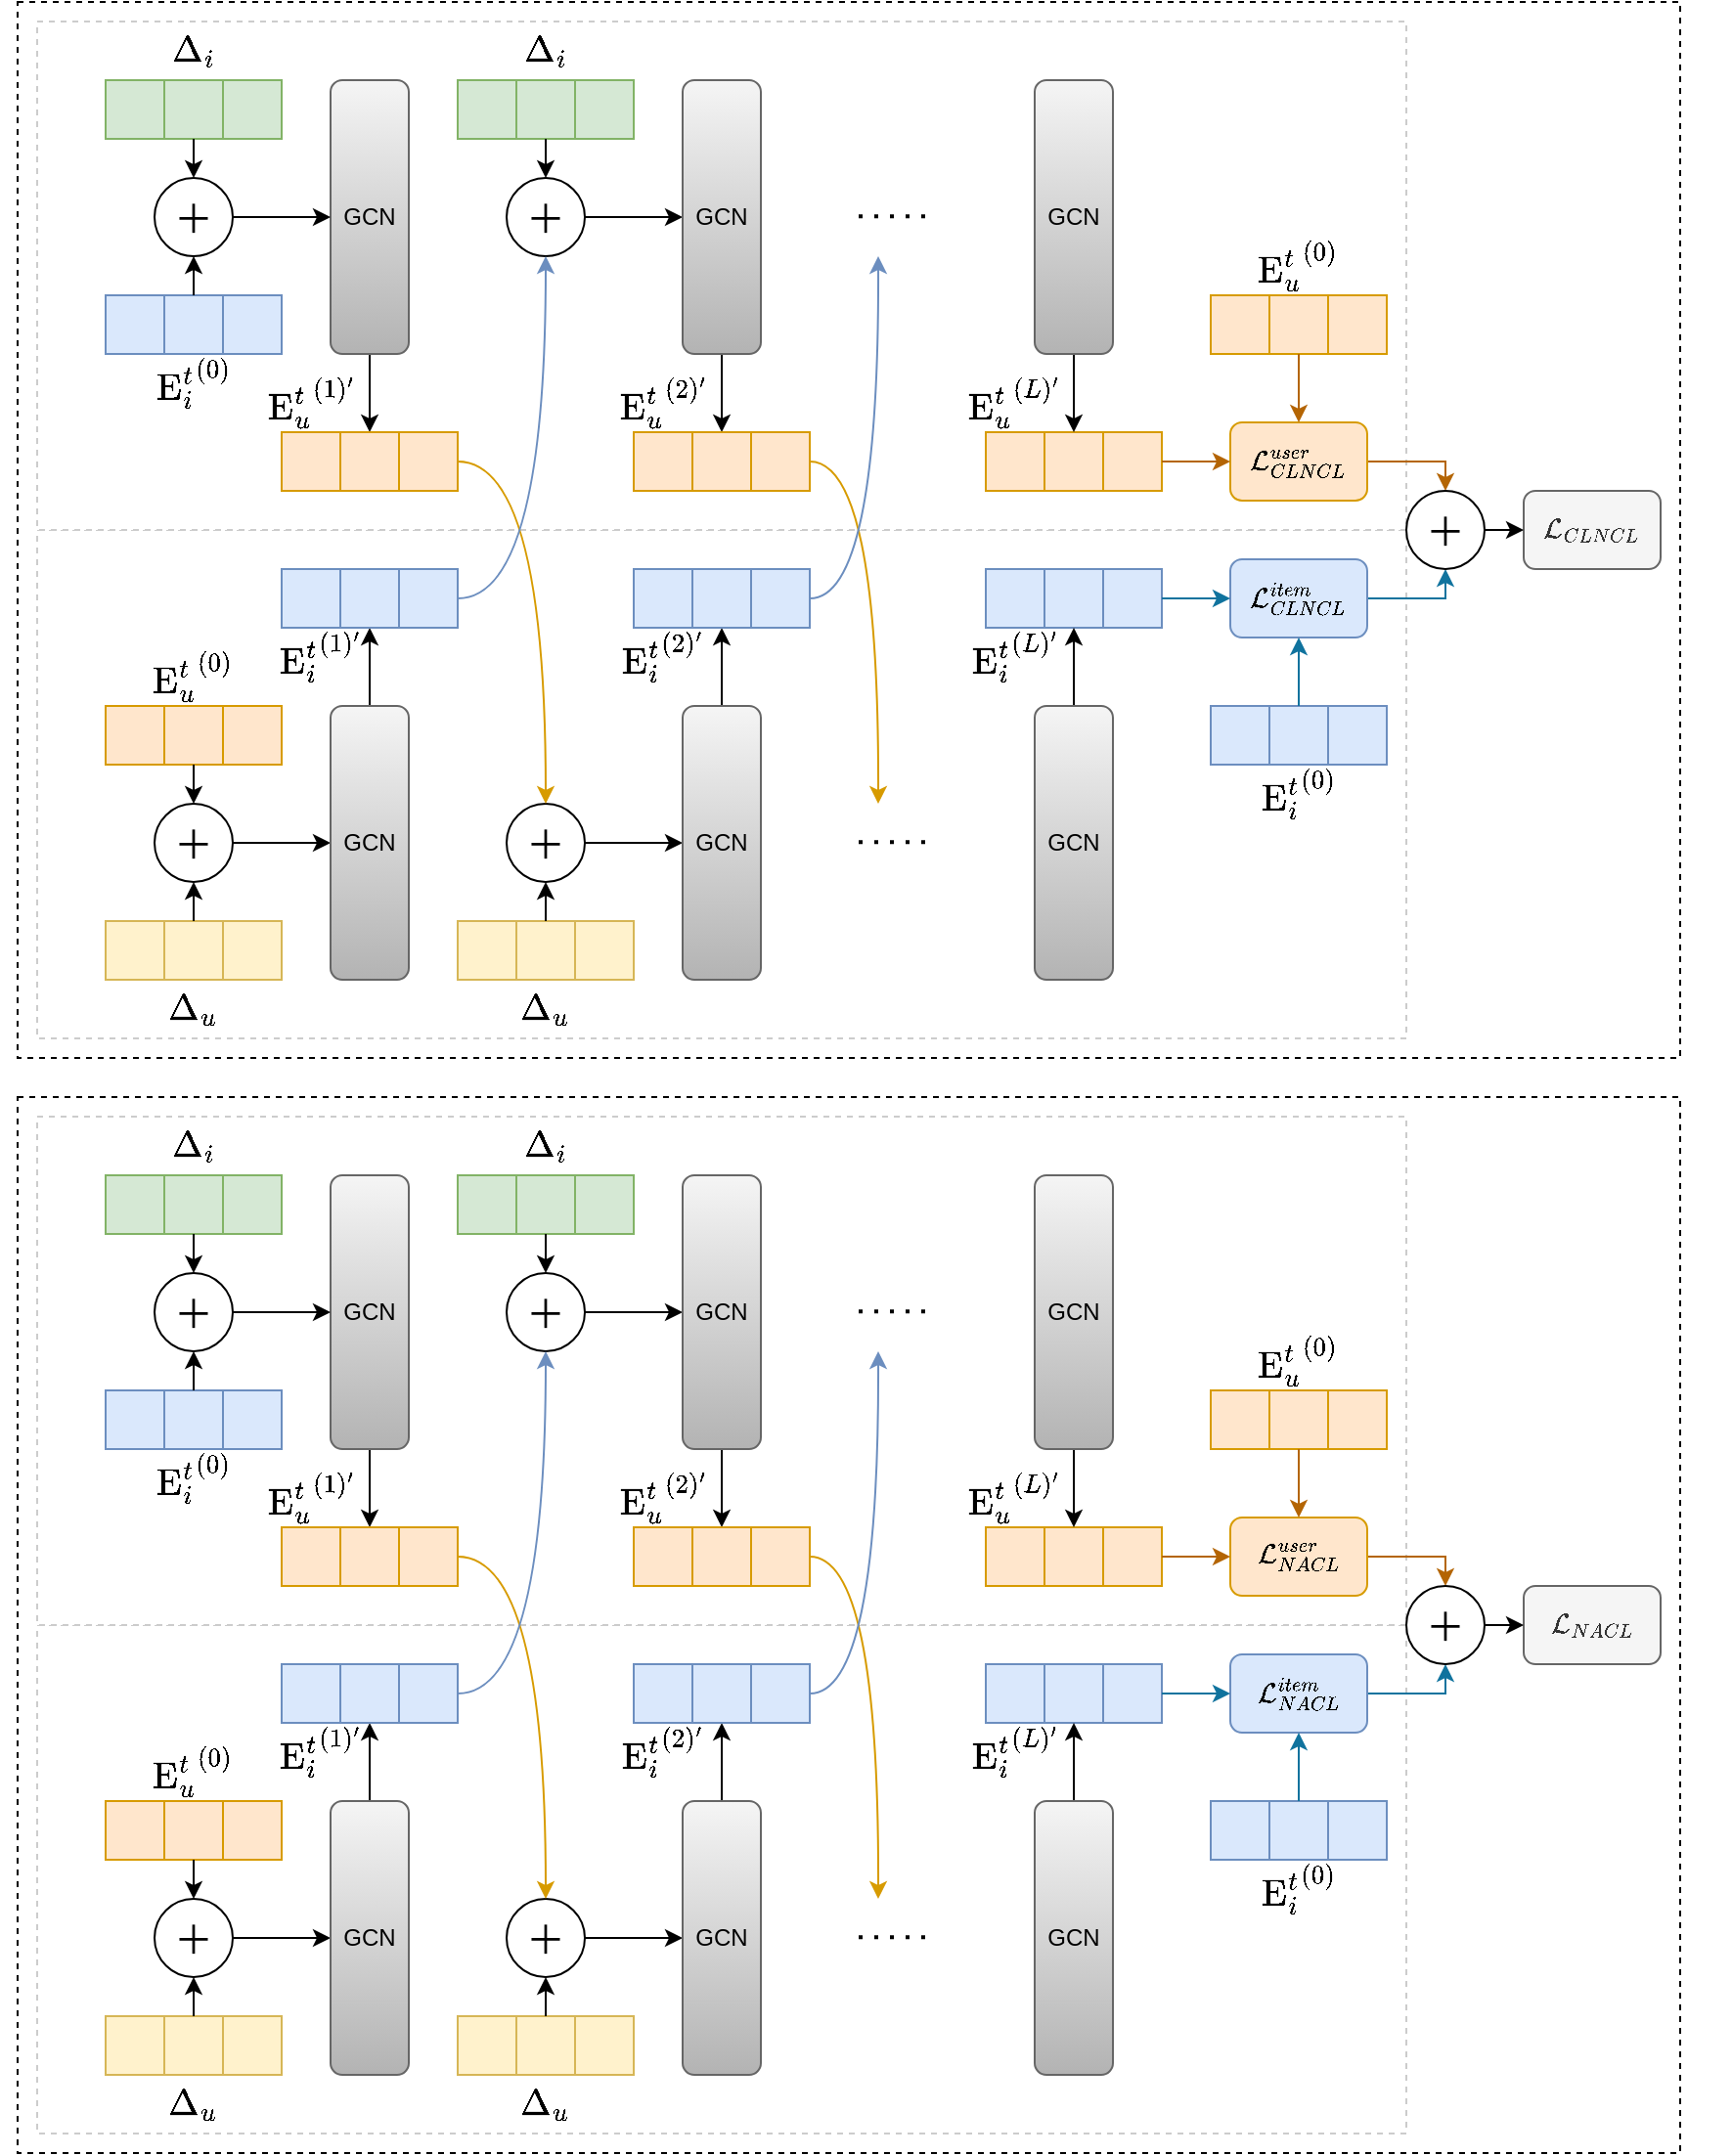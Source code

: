 <mxfile version="24.7.13">
  <diagram name="第 1 页" id="0odNos-ram8B0JtTMt9t">
    <mxGraphModel dx="2364" dy="829" grid="1" gridSize="10" guides="1" tooltips="1" connect="1" arrows="1" fold="1" page="1" pageScale="1" pageWidth="850" pageHeight="540" math="1" shadow="0">
      <root>
        <mxCell id="0" />
        <mxCell id="1" parent="0" />
        <mxCell id="on7W_02Eu3kguIsyM6I1-46" value="" style="rounded=0;whiteSpace=wrap;html=1;dashed=1;" parent="1" vertex="1">
          <mxGeometry x="-850" width="850" height="540" as="geometry" />
        </mxCell>
        <mxCell id="on7W_02Eu3kguIsyM6I1-45" value="" style="rounded=0;whiteSpace=wrap;html=1;dashed=1;strokeColor=#CCCCCC;" parent="1" vertex="1">
          <mxGeometry x="-840" y="270" width="700" height="260" as="geometry" />
        </mxCell>
        <mxCell id="on7W_02Eu3kguIsyM6I1-44" value="" style="rounded=0;whiteSpace=wrap;html=1;dashed=1;strokeColor=#CCCCCC;" parent="1" vertex="1">
          <mxGeometry x="-840" y="10" width="700" height="260" as="geometry" />
        </mxCell>
        <mxCell id="hxnIVphIfkXCkqFVnGNQ-420" style="edgeStyle=orthogonalEdgeStyle;rounded=0;orthogonalLoop=1;jettySize=auto;html=1;exitX=0.5;exitY=1;exitDx=0;exitDy=0;entryX=0.5;entryY=0;entryDx=0;entryDy=0;" parent="1" source="hxnIVphIfkXCkqFVnGNQ-38" target="hxnIVphIfkXCkqFVnGNQ-418" edge="1">
          <mxGeometry relative="1" as="geometry" />
        </mxCell>
        <mxCell id="hxnIVphIfkXCkqFVnGNQ-38" value="GCN" style="rounded=1;whiteSpace=wrap;html=1;fillColor=#f5f5f5;gradientColor=#b3b3b3;strokeColor=#666666;" parent="1" vertex="1">
          <mxGeometry x="-690" y="40" width="40" height="140" as="geometry" />
        </mxCell>
        <mxCell id="hxnIVphIfkXCkqFVnGNQ-98" value="" style="group" parent="1" vertex="1" connectable="0">
          <mxGeometry x="-805" y="150" width="90" height="60" as="geometry" />
        </mxCell>
        <mxCell id="C153-lScjyPloALbCFHb-24" value="&lt;font style=&quot;font-size: 16px;&quot;&gt;$$ {\mathrm{E}_{i}^{t}}^{(0)}$$&lt;/font&gt;" style="text;html=1;align=center;verticalAlign=middle;whiteSpace=wrap;rounded=0;" parent="hxnIVphIfkXCkqFVnGNQ-98" vertex="1">
          <mxGeometry x="20" y="30" width="50" height="30" as="geometry" />
        </mxCell>
        <mxCell id="hxnIVphIfkXCkqFVnGNQ-39" value="" style="group;fillColor=#dae8fc;strokeColor=#6c8ebf;rotation=0;" parent="hxnIVphIfkXCkqFVnGNQ-98" vertex="1" connectable="0">
          <mxGeometry width="90" height="30" as="geometry" />
        </mxCell>
        <mxCell id="hxnIVphIfkXCkqFVnGNQ-40" value="" style="whiteSpace=wrap;html=1;aspect=fixed;fillColor=#dae8fc;strokeColor=#6c8ebf;rotation=0;" parent="hxnIVphIfkXCkqFVnGNQ-39" vertex="1">
          <mxGeometry width="30" height="30" as="geometry" />
        </mxCell>
        <mxCell id="hxnIVphIfkXCkqFVnGNQ-41" value="" style="whiteSpace=wrap;html=1;aspect=fixed;fillColor=#dae8fc;strokeColor=#6c8ebf;rotation=0;" parent="hxnIVphIfkXCkqFVnGNQ-39" vertex="1">
          <mxGeometry x="30" width="30" height="30" as="geometry" />
        </mxCell>
        <mxCell id="hxnIVphIfkXCkqFVnGNQ-42" value="" style="whiteSpace=wrap;html=1;aspect=fixed;fillColor=#dae8fc;strokeColor=#6c8ebf;rotation=0;" parent="hxnIVphIfkXCkqFVnGNQ-39" vertex="1">
          <mxGeometry x="60" width="30" height="30" as="geometry" />
        </mxCell>
        <mxCell id="hxnIVphIfkXCkqFVnGNQ-407" style="edgeStyle=orthogonalEdgeStyle;rounded=0;orthogonalLoop=1;jettySize=auto;html=1;exitX=1;exitY=0.5;exitDx=0;exitDy=0;entryX=0;entryY=0.5;entryDx=0;entryDy=0;" parent="1" source="hxnIVphIfkXCkqFVnGNQ-398" target="hxnIVphIfkXCkqFVnGNQ-38" edge="1">
          <mxGeometry relative="1" as="geometry" />
        </mxCell>
        <mxCell id="hxnIVphIfkXCkqFVnGNQ-398" value="&lt;font style=&quot;font-size: 20px;&quot;&gt;＋&lt;/font&gt;" style="ellipse;whiteSpace=wrap;html=1;aspect=fixed;" parent="1" vertex="1">
          <mxGeometry x="-780" y="90" width="40" height="40" as="geometry" />
        </mxCell>
        <mxCell id="hxnIVphIfkXCkqFVnGNQ-399" value="" style="group" parent="1" vertex="1" connectable="0">
          <mxGeometry x="-805" y="10" width="90" height="60" as="geometry" />
        </mxCell>
        <mxCell id="hxnIVphIfkXCkqFVnGNQ-400" value="" style="group;fillColor=#d5e8d4;strokeColor=#82b366;rotation=0;" parent="hxnIVphIfkXCkqFVnGNQ-399" vertex="1" connectable="0">
          <mxGeometry y="30" width="90" height="30" as="geometry" />
        </mxCell>
        <mxCell id="hxnIVphIfkXCkqFVnGNQ-401" value="" style="whiteSpace=wrap;html=1;aspect=fixed;fillColor=#d5e8d4;strokeColor=#82b366;rotation=0;" parent="hxnIVphIfkXCkqFVnGNQ-400" vertex="1">
          <mxGeometry width="30" height="30" as="geometry" />
        </mxCell>
        <mxCell id="hxnIVphIfkXCkqFVnGNQ-402" value="" style="whiteSpace=wrap;html=1;aspect=fixed;fillColor=#d5e8d4;strokeColor=#82b366;rotation=0;" parent="hxnIVphIfkXCkqFVnGNQ-400" vertex="1">
          <mxGeometry x="30" width="30" height="30" as="geometry" />
        </mxCell>
        <mxCell id="hxnIVphIfkXCkqFVnGNQ-403" value="" style="whiteSpace=wrap;html=1;aspect=fixed;fillColor=#d5e8d4;strokeColor=#82b366;rotation=0;" parent="hxnIVphIfkXCkqFVnGNQ-400" vertex="1">
          <mxGeometry x="60" width="30" height="30" as="geometry" />
        </mxCell>
        <mxCell id="hxnIVphIfkXCkqFVnGNQ-404" value="&lt;span style=&quot;font-size: 16px;&quot;&gt;$$\Delta_i$$&lt;/span&gt;" style="text;html=1;align=center;verticalAlign=middle;whiteSpace=wrap;rounded=0;" parent="hxnIVphIfkXCkqFVnGNQ-399" vertex="1">
          <mxGeometry x="20" width="50" height="30" as="geometry" />
        </mxCell>
        <mxCell id="hxnIVphIfkXCkqFVnGNQ-405" style="edgeStyle=orthogonalEdgeStyle;rounded=0;orthogonalLoop=1;jettySize=auto;html=1;exitX=0.5;exitY=0;exitDx=0;exitDy=0;entryX=0.5;entryY=1;entryDx=0;entryDy=0;" parent="1" source="hxnIVphIfkXCkqFVnGNQ-41" target="hxnIVphIfkXCkqFVnGNQ-398" edge="1">
          <mxGeometry relative="1" as="geometry" />
        </mxCell>
        <mxCell id="hxnIVphIfkXCkqFVnGNQ-406" style="edgeStyle=orthogonalEdgeStyle;rounded=0;orthogonalLoop=1;jettySize=auto;html=1;exitX=0.5;exitY=1;exitDx=0;exitDy=0;entryX=0.5;entryY=0;entryDx=0;entryDy=0;" parent="1" source="hxnIVphIfkXCkqFVnGNQ-402" target="hxnIVphIfkXCkqFVnGNQ-398" edge="1">
          <mxGeometry relative="1" as="geometry" />
        </mxCell>
        <mxCell id="hxnIVphIfkXCkqFVnGNQ-414" value="" style="group" parent="1" vertex="1" connectable="0">
          <mxGeometry x="-715" y="190" width="90" height="60" as="geometry" />
        </mxCell>
        <mxCell id="hxnIVphIfkXCkqFVnGNQ-415" value="&lt;font style=&quot;font-size: 16px;&quot;&gt;$$ {\mathrm{E}_{u}^{t}}^{(1)&#39;}$$&lt;/font&gt;" style="text;html=1;align=center;verticalAlign=middle;whiteSpace=wrap;rounded=0;" parent="hxnIVphIfkXCkqFVnGNQ-414" vertex="1">
          <mxGeometry x="-10" width="50" height="30" as="geometry" />
        </mxCell>
        <mxCell id="hxnIVphIfkXCkqFVnGNQ-416" value="" style="group;fillColor=#ffe6cc;strokeColor=#d79b00;rotation=0;" parent="hxnIVphIfkXCkqFVnGNQ-414" vertex="1" connectable="0">
          <mxGeometry y="30" width="90" height="30" as="geometry" />
        </mxCell>
        <mxCell id="hxnIVphIfkXCkqFVnGNQ-417" value="" style="whiteSpace=wrap;html=1;aspect=fixed;fillColor=#ffe6cc;strokeColor=#d79b00;rotation=0;" parent="hxnIVphIfkXCkqFVnGNQ-416" vertex="1">
          <mxGeometry width="30" height="30" as="geometry" />
        </mxCell>
        <mxCell id="hxnIVphIfkXCkqFVnGNQ-418" value="" style="whiteSpace=wrap;html=1;aspect=fixed;fillColor=#ffe6cc;strokeColor=#d79b00;rotation=0;" parent="hxnIVphIfkXCkqFVnGNQ-416" vertex="1">
          <mxGeometry x="30" width="30" height="30" as="geometry" />
        </mxCell>
        <mxCell id="hxnIVphIfkXCkqFVnGNQ-419" value="" style="whiteSpace=wrap;html=1;aspect=fixed;fillColor=#ffe6cc;strokeColor=#d79b00;rotation=0;" parent="hxnIVphIfkXCkqFVnGNQ-416" vertex="1">
          <mxGeometry x="60" width="30" height="30" as="geometry" />
        </mxCell>
        <mxCell id="hxnIVphIfkXCkqFVnGNQ-421" value="" style="group" parent="1" vertex="1" connectable="0">
          <mxGeometry x="-805" y="340" width="90" height="60" as="geometry" />
        </mxCell>
        <mxCell id="hxnIVphIfkXCkqFVnGNQ-423" value="" style="group;fillColor=#ffe6cc;strokeColor=#d79b00;rotation=0;" parent="hxnIVphIfkXCkqFVnGNQ-421" vertex="1" connectable="0">
          <mxGeometry y="20" width="90" height="30" as="geometry" />
        </mxCell>
        <mxCell id="hxnIVphIfkXCkqFVnGNQ-424" value="" style="whiteSpace=wrap;html=1;aspect=fixed;fillColor=#ffe6cc;strokeColor=#d79b00;rotation=0;" parent="hxnIVphIfkXCkqFVnGNQ-423" vertex="1">
          <mxGeometry width="30" height="30" as="geometry" />
        </mxCell>
        <mxCell id="hxnIVphIfkXCkqFVnGNQ-425" value="" style="whiteSpace=wrap;html=1;aspect=fixed;fillColor=#ffe6cc;strokeColor=#d79b00;rotation=0;" parent="hxnIVphIfkXCkqFVnGNQ-423" vertex="1">
          <mxGeometry x="30" width="30" height="30" as="geometry" />
        </mxCell>
        <mxCell id="hxnIVphIfkXCkqFVnGNQ-426" value="" style="whiteSpace=wrap;html=1;aspect=fixed;fillColor=#ffe6cc;strokeColor=#d79b00;rotation=0;" parent="hxnIVphIfkXCkqFVnGNQ-423" vertex="1">
          <mxGeometry x="60" width="30" height="30" as="geometry" />
        </mxCell>
        <mxCell id="hxnIVphIfkXCkqFVnGNQ-439" style="edgeStyle=orthogonalEdgeStyle;rounded=0;orthogonalLoop=1;jettySize=auto;html=1;exitX=1;exitY=0.5;exitDx=0;exitDy=0;entryX=0;entryY=0.5;entryDx=0;entryDy=0;" parent="1" source="hxnIVphIfkXCkqFVnGNQ-433" target="hxnIVphIfkXCkqFVnGNQ-438" edge="1">
          <mxGeometry relative="1" as="geometry" />
        </mxCell>
        <mxCell id="hxnIVphIfkXCkqFVnGNQ-433" value="&lt;font style=&quot;font-size: 20px;&quot;&gt;＋&lt;/font&gt;" style="ellipse;whiteSpace=wrap;html=1;aspect=fixed;" parent="1" vertex="1">
          <mxGeometry x="-780" y="410" width="40" height="40" as="geometry" />
        </mxCell>
        <mxCell id="hxnIVphIfkXCkqFVnGNQ-526" style="edgeStyle=orthogonalEdgeStyle;rounded=0;orthogonalLoop=1;jettySize=auto;html=1;exitX=1;exitY=0.5;exitDx=0;exitDy=0;entryX=0.5;entryY=1;entryDx=0;entryDy=0;fillColor=#b1ddf0;strokeColor=#10739e;" parent="1" source="hxnIVphIfkXCkqFVnGNQ-434" target="hxnIVphIfkXCkqFVnGNQ-521" edge="1">
          <mxGeometry relative="1" as="geometry">
            <Array as="points">
              <mxPoint x="-120" y="305" />
            </Array>
          </mxGeometry>
        </mxCell>
        <mxCell id="hxnIVphIfkXCkqFVnGNQ-434" value="$$\mathcal{L}_{CLNCL}^{item}$$" style="rounded=1;whiteSpace=wrap;html=1;fillColor=#dae8fc;strokeColor=#6c8ebf;" parent="1" vertex="1">
          <mxGeometry x="-230" y="285" width="70" height="40" as="geometry" />
        </mxCell>
        <mxCell id="hxnIVphIfkXCkqFVnGNQ-435" value="&lt;span style=&quot;font-size: 16px;&quot;&gt;$$\Delta_u$$&lt;/span&gt;" style="text;html=1;align=center;verticalAlign=middle;whiteSpace=wrap;rounded=0;" parent="1" vertex="1">
          <mxGeometry x="-785" y="500" width="50" height="30" as="geometry" />
        </mxCell>
        <mxCell id="hxnIVphIfkXCkqFVnGNQ-436" style="edgeStyle=orthogonalEdgeStyle;rounded=0;orthogonalLoop=1;jettySize=auto;html=1;exitX=0.5;exitY=1;exitDx=0;exitDy=0;entryX=0.5;entryY=0;entryDx=0;entryDy=0;" parent="1" source="hxnIVphIfkXCkqFVnGNQ-425" target="hxnIVphIfkXCkqFVnGNQ-433" edge="1">
          <mxGeometry relative="1" as="geometry" />
        </mxCell>
        <mxCell id="hxnIVphIfkXCkqFVnGNQ-448" style="edgeStyle=orthogonalEdgeStyle;rounded=0;orthogonalLoop=1;jettySize=auto;html=1;exitX=0.5;exitY=0;exitDx=0;exitDy=0;entryX=0.5;entryY=1;entryDx=0;entryDy=0;" parent="1" source="hxnIVphIfkXCkqFVnGNQ-438" target="hxnIVphIfkXCkqFVnGNQ-444" edge="1">
          <mxGeometry relative="1" as="geometry" />
        </mxCell>
        <mxCell id="hxnIVphIfkXCkqFVnGNQ-438" value="GCN" style="rounded=1;whiteSpace=wrap;html=1;fillColor=#f5f5f5;gradientColor=#b3b3b3;strokeColor=#666666;" parent="1" vertex="1">
          <mxGeometry x="-690" y="360" width="40" height="140" as="geometry" />
        </mxCell>
        <mxCell id="hxnIVphIfkXCkqFVnGNQ-449" value="" style="group" parent="1" vertex="1" connectable="0">
          <mxGeometry x="-715" y="290" width="90" height="60" as="geometry" />
        </mxCell>
        <mxCell id="hxnIVphIfkXCkqFVnGNQ-441" value="&lt;font style=&quot;font-size: 16px;&quot;&gt;$$ {\mathrm{E}_{i}^{t}}^{(1)&#39;}$$&lt;/font&gt;" style="text;html=1;align=center;verticalAlign=middle;whiteSpace=wrap;rounded=0;container=0;" parent="hxnIVphIfkXCkqFVnGNQ-449" vertex="1">
          <mxGeometry x="-5" y="30" width="50" height="30" as="geometry" />
        </mxCell>
        <mxCell id="hxnIVphIfkXCkqFVnGNQ-446" value="" style="group" parent="hxnIVphIfkXCkqFVnGNQ-449" vertex="1" connectable="0">
          <mxGeometry width="90" height="30" as="geometry" />
        </mxCell>
        <mxCell id="hxnIVphIfkXCkqFVnGNQ-442" value="" style="group;fillColor=#dae8fc;strokeColor=#6c8ebf;rotation=0;container=0;" parent="hxnIVphIfkXCkqFVnGNQ-446" vertex="1" connectable="0">
          <mxGeometry width="90" height="30" as="geometry" />
        </mxCell>
        <mxCell id="hxnIVphIfkXCkqFVnGNQ-443" value="" style="whiteSpace=wrap;html=1;aspect=fixed;fillColor=#dae8fc;strokeColor=#6c8ebf;rotation=0;container=0;" parent="hxnIVphIfkXCkqFVnGNQ-446" vertex="1">
          <mxGeometry width="30" height="30" as="geometry" />
        </mxCell>
        <mxCell id="hxnIVphIfkXCkqFVnGNQ-444" value="" style="whiteSpace=wrap;html=1;aspect=fixed;fillColor=#dae8fc;strokeColor=#6c8ebf;rotation=0;container=0;" parent="hxnIVphIfkXCkqFVnGNQ-446" vertex="1">
          <mxGeometry x="30" width="30" height="30" as="geometry" />
        </mxCell>
        <mxCell id="hxnIVphIfkXCkqFVnGNQ-445" value="" style="whiteSpace=wrap;html=1;aspect=fixed;fillColor=#dae8fc;strokeColor=#6c8ebf;rotation=0;container=0;" parent="hxnIVphIfkXCkqFVnGNQ-446" vertex="1">
          <mxGeometry x="60" width="30" height="30" as="geometry" />
        </mxCell>
        <mxCell id="hxnIVphIfkXCkqFVnGNQ-450" value="" style="group;fillColor=#fff2cc;strokeColor=#d6b656;rotation=0;" parent="1" vertex="1" connectable="0">
          <mxGeometry x="-625" y="470" width="90" height="30" as="geometry" />
        </mxCell>
        <mxCell id="hxnIVphIfkXCkqFVnGNQ-451" value="" style="whiteSpace=wrap;html=1;aspect=fixed;fillColor=#fff2cc;strokeColor=#d6b656;rotation=0;" parent="hxnIVphIfkXCkqFVnGNQ-450" vertex="1">
          <mxGeometry width="30" height="30" as="geometry" />
        </mxCell>
        <mxCell id="hxnIVphIfkXCkqFVnGNQ-452" value="" style="whiteSpace=wrap;html=1;aspect=fixed;fillColor=#fff2cc;strokeColor=#d6b656;rotation=0;" parent="hxnIVphIfkXCkqFVnGNQ-450" vertex="1">
          <mxGeometry x="30" width="30" height="30" as="geometry" />
        </mxCell>
        <mxCell id="hxnIVphIfkXCkqFVnGNQ-453" value="" style="whiteSpace=wrap;html=1;aspect=fixed;fillColor=#fff2cc;strokeColor=#d6b656;rotation=0;" parent="hxnIVphIfkXCkqFVnGNQ-450" vertex="1">
          <mxGeometry x="60" width="30" height="30" as="geometry" />
        </mxCell>
        <mxCell id="hxnIVphIfkXCkqFVnGNQ-473" style="edgeStyle=orthogonalEdgeStyle;rounded=0;orthogonalLoop=1;jettySize=auto;html=1;exitX=1;exitY=0.5;exitDx=0;exitDy=0;entryX=0;entryY=0.5;entryDx=0;entryDy=0;" parent="1" source="hxnIVphIfkXCkqFVnGNQ-454" target="hxnIVphIfkXCkqFVnGNQ-472" edge="1">
          <mxGeometry relative="1" as="geometry" />
        </mxCell>
        <mxCell id="hxnIVphIfkXCkqFVnGNQ-454" value="&lt;font style=&quot;font-size: 20px;&quot;&gt;＋&lt;/font&gt;" style="ellipse;whiteSpace=wrap;html=1;aspect=fixed;" parent="1" vertex="1">
          <mxGeometry x="-600" y="410" width="40" height="40" as="geometry" />
        </mxCell>
        <mxCell id="hxnIVphIfkXCkqFVnGNQ-455" value="&lt;span style=&quot;font-size: 16px;&quot;&gt;$$\Delta_u$$&lt;/span&gt;" style="text;html=1;align=center;verticalAlign=middle;whiteSpace=wrap;rounded=0;" parent="1" vertex="1">
          <mxGeometry x="-605" y="500" width="50" height="30" as="geometry" />
        </mxCell>
        <mxCell id="hxnIVphIfkXCkqFVnGNQ-456" style="edgeStyle=orthogonalEdgeStyle;rounded=0;orthogonalLoop=1;jettySize=auto;html=1;exitX=0.5;exitY=0;exitDx=0;exitDy=0;entryX=0.5;entryY=1;entryDx=0;entryDy=0;" parent="1" source="hxnIVphIfkXCkqFVnGNQ-452" target="hxnIVphIfkXCkqFVnGNQ-454" edge="1">
          <mxGeometry relative="1" as="geometry" />
        </mxCell>
        <mxCell id="hxnIVphIfkXCkqFVnGNQ-471" style="edgeStyle=orthogonalEdgeStyle;rounded=0;orthogonalLoop=1;jettySize=auto;html=1;exitX=1;exitY=0.5;exitDx=0;exitDy=0;entryX=0;entryY=0.5;entryDx=0;entryDy=0;" parent="1" source="hxnIVphIfkXCkqFVnGNQ-458" target="hxnIVphIfkXCkqFVnGNQ-470" edge="1">
          <mxGeometry relative="1" as="geometry" />
        </mxCell>
        <mxCell id="hxnIVphIfkXCkqFVnGNQ-458" value="&lt;font style=&quot;font-size: 20px;&quot;&gt;＋&lt;/font&gt;" style="ellipse;whiteSpace=wrap;html=1;aspect=fixed;" parent="1" vertex="1">
          <mxGeometry x="-600" y="90" width="40" height="40" as="geometry" />
        </mxCell>
        <mxCell id="hxnIVphIfkXCkqFVnGNQ-459" value="" style="group" parent="1" vertex="1" connectable="0">
          <mxGeometry x="-625" y="10" width="90" height="60" as="geometry" />
        </mxCell>
        <mxCell id="hxnIVphIfkXCkqFVnGNQ-460" value="" style="group;fillColor=#d5e8d4;strokeColor=#82b366;rotation=0;" parent="hxnIVphIfkXCkqFVnGNQ-459" vertex="1" connectable="0">
          <mxGeometry y="30" width="90" height="30" as="geometry" />
        </mxCell>
        <mxCell id="hxnIVphIfkXCkqFVnGNQ-461" value="" style="whiteSpace=wrap;html=1;aspect=fixed;fillColor=#d5e8d4;strokeColor=#82b366;rotation=0;" parent="hxnIVphIfkXCkqFVnGNQ-460" vertex="1">
          <mxGeometry width="30" height="30" as="geometry" />
        </mxCell>
        <mxCell id="hxnIVphIfkXCkqFVnGNQ-462" value="" style="whiteSpace=wrap;html=1;aspect=fixed;fillColor=#d5e8d4;strokeColor=#82b366;rotation=0;" parent="hxnIVphIfkXCkqFVnGNQ-460" vertex="1">
          <mxGeometry x="30" width="30" height="30" as="geometry" />
        </mxCell>
        <mxCell id="hxnIVphIfkXCkqFVnGNQ-463" value="" style="whiteSpace=wrap;html=1;aspect=fixed;fillColor=#d5e8d4;strokeColor=#82b366;rotation=0;" parent="hxnIVphIfkXCkqFVnGNQ-460" vertex="1">
          <mxGeometry x="60" width="30" height="30" as="geometry" />
        </mxCell>
        <mxCell id="hxnIVphIfkXCkqFVnGNQ-464" value="&lt;span style=&quot;font-size: 16px;&quot;&gt;$$\Delta_i$$&lt;/span&gt;" style="text;html=1;align=center;verticalAlign=middle;whiteSpace=wrap;rounded=0;" parent="hxnIVphIfkXCkqFVnGNQ-459" vertex="1">
          <mxGeometry x="20" width="50" height="30" as="geometry" />
        </mxCell>
        <mxCell id="hxnIVphIfkXCkqFVnGNQ-465" style="edgeStyle=orthogonalEdgeStyle;rounded=0;orthogonalLoop=1;jettySize=auto;html=1;exitX=0.5;exitY=1;exitDx=0;exitDy=0;entryX=0.5;entryY=0;entryDx=0;entryDy=0;" parent="1" source="hxnIVphIfkXCkqFVnGNQ-462" target="hxnIVphIfkXCkqFVnGNQ-458" edge="1">
          <mxGeometry relative="1" as="geometry" />
        </mxCell>
        <mxCell id="hxnIVphIfkXCkqFVnGNQ-468" value="" style="endArrow=classic;html=1;rounded=0;entryX=0.5;entryY=0;entryDx=0;entryDy=0;exitX=1;exitY=0.5;exitDx=0;exitDy=0;edgeStyle=orthogonalEdgeStyle;elbow=vertical;curved=1;fillColor=#ffe6cc;strokeColor=#d79b00;" parent="1" source="hxnIVphIfkXCkqFVnGNQ-419" target="hxnIVphIfkXCkqFVnGNQ-454" edge="1">
          <mxGeometry width="50" height="50" relative="1" as="geometry">
            <mxPoint x="-560" y="280" as="sourcePoint" />
            <mxPoint x="-510" y="230" as="targetPoint" />
          </mxGeometry>
        </mxCell>
        <mxCell id="hxnIVphIfkXCkqFVnGNQ-469" style="rounded=0;orthogonalLoop=1;jettySize=auto;html=1;exitX=1;exitY=0.5;exitDx=0;exitDy=0;entryX=0.5;entryY=1;entryDx=0;entryDy=0;edgeStyle=orthogonalEdgeStyle;curved=1;fillColor=#dae8fc;strokeColor=#6c8ebf;" parent="1" source="hxnIVphIfkXCkqFVnGNQ-445" target="hxnIVphIfkXCkqFVnGNQ-458" edge="1">
          <mxGeometry relative="1" as="geometry" />
        </mxCell>
        <mxCell id="hxnIVphIfkXCkqFVnGNQ-487" style="edgeStyle=orthogonalEdgeStyle;rounded=0;orthogonalLoop=1;jettySize=auto;html=1;exitX=0.5;exitY=1;exitDx=0;exitDy=0;entryX=0.5;entryY=0;entryDx=0;entryDy=0;" parent="1" source="hxnIVphIfkXCkqFVnGNQ-470" target="hxnIVphIfkXCkqFVnGNQ-478" edge="1">
          <mxGeometry relative="1" as="geometry" />
        </mxCell>
        <mxCell id="hxnIVphIfkXCkqFVnGNQ-470" value="GCN" style="rounded=1;whiteSpace=wrap;html=1;fillColor=#f5f5f5;gradientColor=#b3b3b3;strokeColor=#666666;" parent="1" vertex="1">
          <mxGeometry x="-510" y="40" width="40" height="140" as="geometry" />
        </mxCell>
        <mxCell id="hxnIVphIfkXCkqFVnGNQ-489" style="edgeStyle=orthogonalEdgeStyle;rounded=0;orthogonalLoop=1;jettySize=auto;html=1;exitX=0.5;exitY=0;exitDx=0;exitDy=0;entryX=0.5;entryY=1;entryDx=0;entryDy=0;" parent="1" source="hxnIVphIfkXCkqFVnGNQ-472" target="hxnIVphIfkXCkqFVnGNQ-485" edge="1">
          <mxGeometry relative="1" as="geometry" />
        </mxCell>
        <mxCell id="hxnIVphIfkXCkqFVnGNQ-472" value="GCN" style="rounded=1;whiteSpace=wrap;html=1;fillColor=#f5f5f5;gradientColor=#b3b3b3;strokeColor=#666666;" parent="1" vertex="1">
          <mxGeometry x="-510" y="360" width="40" height="140" as="geometry" />
        </mxCell>
        <mxCell id="hxnIVphIfkXCkqFVnGNQ-474" value="" style="group" parent="1" vertex="1" connectable="0">
          <mxGeometry x="-535" y="190" width="90" height="60" as="geometry" />
        </mxCell>
        <mxCell id="hxnIVphIfkXCkqFVnGNQ-475" value="&lt;font style=&quot;font-size: 16px;&quot;&gt;$$ {\mathrm{E}_{u}^{t}}^{(2)&#39;}$$&lt;/font&gt;" style="text;html=1;align=center;verticalAlign=middle;whiteSpace=wrap;rounded=0;" parent="hxnIVphIfkXCkqFVnGNQ-474" vertex="1">
          <mxGeometry x="-10" width="50" height="30" as="geometry" />
        </mxCell>
        <mxCell id="hxnIVphIfkXCkqFVnGNQ-476" value="" style="group;fillColor=#ffe6cc;strokeColor=#d79b00;rotation=0;" parent="hxnIVphIfkXCkqFVnGNQ-474" vertex="1" connectable="0">
          <mxGeometry y="30" width="90" height="30" as="geometry" />
        </mxCell>
        <mxCell id="hxnIVphIfkXCkqFVnGNQ-477" value="" style="whiteSpace=wrap;html=1;aspect=fixed;fillColor=#ffe6cc;strokeColor=#d79b00;rotation=0;" parent="hxnIVphIfkXCkqFVnGNQ-476" vertex="1">
          <mxGeometry width="30" height="30" as="geometry" />
        </mxCell>
        <mxCell id="hxnIVphIfkXCkqFVnGNQ-478" value="" style="whiteSpace=wrap;html=1;aspect=fixed;fillColor=#ffe6cc;strokeColor=#d79b00;rotation=0;" parent="hxnIVphIfkXCkqFVnGNQ-476" vertex="1">
          <mxGeometry x="30" width="30" height="30" as="geometry" />
        </mxCell>
        <mxCell id="hxnIVphIfkXCkqFVnGNQ-479" value="" style="whiteSpace=wrap;html=1;aspect=fixed;fillColor=#ffe6cc;strokeColor=#d79b00;rotation=0;" parent="hxnIVphIfkXCkqFVnGNQ-476" vertex="1">
          <mxGeometry x="60" width="30" height="30" as="geometry" />
        </mxCell>
        <mxCell id="hxnIVphIfkXCkqFVnGNQ-480" value="" style="group" parent="1" vertex="1" connectable="0">
          <mxGeometry x="-535" y="290" width="90" height="60" as="geometry" />
        </mxCell>
        <mxCell id="hxnIVphIfkXCkqFVnGNQ-481" value="&lt;font style=&quot;font-size: 16px;&quot;&gt;$$ {\mathrm{E}_{i}^{t}}^{(2)&#39;}$$&lt;/font&gt;" style="text;html=1;align=center;verticalAlign=middle;whiteSpace=wrap;rounded=0;container=0;" parent="hxnIVphIfkXCkqFVnGNQ-480" vertex="1">
          <mxGeometry x="-10" y="30" width="50" height="30" as="geometry" />
        </mxCell>
        <mxCell id="hxnIVphIfkXCkqFVnGNQ-482" value="" style="group" parent="hxnIVphIfkXCkqFVnGNQ-480" vertex="1" connectable="0">
          <mxGeometry width="90" height="30" as="geometry" />
        </mxCell>
        <mxCell id="hxnIVphIfkXCkqFVnGNQ-483" value="" style="group;fillColor=#dae8fc;strokeColor=#6c8ebf;rotation=0;container=0;" parent="hxnIVphIfkXCkqFVnGNQ-482" vertex="1" connectable="0">
          <mxGeometry width="90" height="30" as="geometry" />
        </mxCell>
        <mxCell id="hxnIVphIfkXCkqFVnGNQ-484" value="" style="whiteSpace=wrap;html=1;aspect=fixed;fillColor=#dae8fc;strokeColor=#6c8ebf;rotation=0;container=0;" parent="hxnIVphIfkXCkqFVnGNQ-482" vertex="1">
          <mxGeometry width="30" height="30" as="geometry" />
        </mxCell>
        <mxCell id="hxnIVphIfkXCkqFVnGNQ-485" value="" style="whiteSpace=wrap;html=1;aspect=fixed;fillColor=#dae8fc;strokeColor=#6c8ebf;rotation=0;container=0;" parent="hxnIVphIfkXCkqFVnGNQ-482" vertex="1">
          <mxGeometry x="30" width="30" height="30" as="geometry" />
        </mxCell>
        <mxCell id="hxnIVphIfkXCkqFVnGNQ-486" value="" style="whiteSpace=wrap;html=1;aspect=fixed;fillColor=#dae8fc;strokeColor=#6c8ebf;rotation=0;container=0;" parent="hxnIVphIfkXCkqFVnGNQ-482" vertex="1">
          <mxGeometry x="60" width="30" height="30" as="geometry" />
        </mxCell>
        <mxCell id="hxnIVphIfkXCkqFVnGNQ-492" style="edgeStyle=orthogonalEdgeStyle;rounded=0;orthogonalLoop=1;jettySize=auto;html=1;exitX=1;exitY=0.5;exitDx=0;exitDy=0;curved=1;fillColor=#ffe6cc;strokeColor=#d79b00;" parent="1" source="hxnIVphIfkXCkqFVnGNQ-479" edge="1">
          <mxGeometry relative="1" as="geometry">
            <mxPoint x="-410" y="410" as="targetPoint" />
          </mxGeometry>
        </mxCell>
        <mxCell id="hxnIVphIfkXCkqFVnGNQ-493" style="edgeStyle=orthogonalEdgeStyle;rounded=0;orthogonalLoop=1;jettySize=auto;html=1;exitX=1;exitY=0.5;exitDx=0;exitDy=0;curved=1;fillColor=#dae8fc;strokeColor=#6c8ebf;" parent="1" source="hxnIVphIfkXCkqFVnGNQ-486" edge="1">
          <mxGeometry relative="1" as="geometry">
            <mxPoint x="-410" y="130" as="targetPoint" />
          </mxGeometry>
        </mxCell>
        <mxCell id="hxnIVphIfkXCkqFVnGNQ-494" value="" style="endArrow=none;dashed=1;html=1;dashPattern=1 3;strokeWidth=2;rounded=0;" parent="1" edge="1">
          <mxGeometry width="50" height="50" relative="1" as="geometry">
            <mxPoint x="-420" y="429.58" as="sourcePoint" />
            <mxPoint x="-380" y="429.58" as="targetPoint" />
          </mxGeometry>
        </mxCell>
        <mxCell id="hxnIVphIfkXCkqFVnGNQ-495" value="" style="endArrow=none;dashed=1;html=1;dashPattern=1 3;strokeWidth=2;rounded=0;" parent="1" edge="1">
          <mxGeometry width="50" height="50" relative="1" as="geometry">
            <mxPoint x="-420" y="109.58" as="sourcePoint" />
            <mxPoint x="-380" y="109.58" as="targetPoint" />
          </mxGeometry>
        </mxCell>
        <mxCell id="hxnIVphIfkXCkqFVnGNQ-496" value="" style="group" parent="1" vertex="1" connectable="0">
          <mxGeometry x="-355" y="190" width="90" height="60" as="geometry" />
        </mxCell>
        <mxCell id="hxnIVphIfkXCkqFVnGNQ-497" value="&lt;font style=&quot;font-size: 16px;&quot;&gt;$$ {\mathrm{E}_{u}^{t}}^{(L)&#39;}$$&lt;/font&gt;" style="text;html=1;align=center;verticalAlign=middle;whiteSpace=wrap;rounded=0;" parent="hxnIVphIfkXCkqFVnGNQ-496" vertex="1">
          <mxGeometry x="-10" width="50" height="30" as="geometry" />
        </mxCell>
        <mxCell id="hxnIVphIfkXCkqFVnGNQ-498" value="" style="group;fillColor=#ffe6cc;strokeColor=#d79b00;rotation=0;" parent="hxnIVphIfkXCkqFVnGNQ-496" vertex="1" connectable="0">
          <mxGeometry y="30" width="90" height="30" as="geometry" />
        </mxCell>
        <mxCell id="hxnIVphIfkXCkqFVnGNQ-499" value="" style="whiteSpace=wrap;html=1;aspect=fixed;fillColor=#ffe6cc;strokeColor=#d79b00;rotation=0;" parent="hxnIVphIfkXCkqFVnGNQ-498" vertex="1">
          <mxGeometry width="30" height="30" as="geometry" />
        </mxCell>
        <mxCell id="hxnIVphIfkXCkqFVnGNQ-500" value="" style="whiteSpace=wrap;html=1;aspect=fixed;fillColor=#ffe6cc;strokeColor=#d79b00;rotation=0;" parent="hxnIVphIfkXCkqFVnGNQ-498" vertex="1">
          <mxGeometry x="30" width="30" height="30" as="geometry" />
        </mxCell>
        <mxCell id="hxnIVphIfkXCkqFVnGNQ-501" value="" style="whiteSpace=wrap;html=1;aspect=fixed;fillColor=#ffe6cc;strokeColor=#d79b00;rotation=0;" parent="hxnIVphIfkXCkqFVnGNQ-498" vertex="1">
          <mxGeometry x="60" width="30" height="30" as="geometry" />
        </mxCell>
        <mxCell id="hxnIVphIfkXCkqFVnGNQ-502" value="" style="group" parent="1" vertex="1" connectable="0">
          <mxGeometry x="-355" y="290" width="90" height="60" as="geometry" />
        </mxCell>
        <mxCell id="hxnIVphIfkXCkqFVnGNQ-503" value="&lt;font style=&quot;font-size: 16px;&quot;&gt;$$ {\mathrm{E}_{i}^{t}}^{(L)&#39;}$$&lt;/font&gt;" style="text;html=1;align=center;verticalAlign=middle;whiteSpace=wrap;rounded=0;container=0;" parent="hxnIVphIfkXCkqFVnGNQ-502" vertex="1">
          <mxGeometry x="-10" y="30" width="50" height="30" as="geometry" />
        </mxCell>
        <mxCell id="hxnIVphIfkXCkqFVnGNQ-504" value="" style="group" parent="hxnIVphIfkXCkqFVnGNQ-502" vertex="1" connectable="0">
          <mxGeometry width="90" height="30" as="geometry" />
        </mxCell>
        <mxCell id="hxnIVphIfkXCkqFVnGNQ-505" value="" style="group;fillColor=#dae8fc;strokeColor=#6c8ebf;rotation=0;container=0;" parent="hxnIVphIfkXCkqFVnGNQ-504" vertex="1" connectable="0">
          <mxGeometry width="90" height="30" as="geometry" />
        </mxCell>
        <mxCell id="hxnIVphIfkXCkqFVnGNQ-506" value="" style="whiteSpace=wrap;html=1;aspect=fixed;fillColor=#dae8fc;strokeColor=#6c8ebf;rotation=0;container=0;" parent="hxnIVphIfkXCkqFVnGNQ-504" vertex="1">
          <mxGeometry width="30" height="30" as="geometry" />
        </mxCell>
        <mxCell id="hxnIVphIfkXCkqFVnGNQ-507" value="" style="whiteSpace=wrap;html=1;aspect=fixed;fillColor=#dae8fc;strokeColor=#6c8ebf;rotation=0;container=0;" parent="hxnIVphIfkXCkqFVnGNQ-504" vertex="1">
          <mxGeometry x="30" width="30" height="30" as="geometry" />
        </mxCell>
        <mxCell id="hxnIVphIfkXCkqFVnGNQ-508" value="" style="whiteSpace=wrap;html=1;aspect=fixed;fillColor=#dae8fc;strokeColor=#6c8ebf;rotation=0;container=0;" parent="hxnIVphIfkXCkqFVnGNQ-504" vertex="1">
          <mxGeometry x="60" width="30" height="30" as="geometry" />
        </mxCell>
        <mxCell id="hxnIVphIfkXCkqFVnGNQ-511" style="edgeStyle=orthogonalEdgeStyle;rounded=0;orthogonalLoop=1;jettySize=auto;html=1;exitX=0.5;exitY=1;exitDx=0;exitDy=0;" parent="1" source="hxnIVphIfkXCkqFVnGNQ-510" target="hxnIVphIfkXCkqFVnGNQ-500" edge="1">
          <mxGeometry relative="1" as="geometry" />
        </mxCell>
        <mxCell id="hxnIVphIfkXCkqFVnGNQ-510" value="GCN" style="rounded=1;whiteSpace=wrap;html=1;fillColor=#f5f5f5;gradientColor=#b3b3b3;strokeColor=#666666;" parent="1" vertex="1">
          <mxGeometry x="-330" y="40" width="40" height="140" as="geometry" />
        </mxCell>
        <mxCell id="hxnIVphIfkXCkqFVnGNQ-514" style="edgeStyle=orthogonalEdgeStyle;rounded=0;orthogonalLoop=1;jettySize=auto;html=1;exitX=0.5;exitY=0;exitDx=0;exitDy=0;entryX=0.5;entryY=1;entryDx=0;entryDy=0;" parent="1" source="hxnIVphIfkXCkqFVnGNQ-512" target="hxnIVphIfkXCkqFVnGNQ-507" edge="1">
          <mxGeometry relative="1" as="geometry" />
        </mxCell>
        <mxCell id="hxnIVphIfkXCkqFVnGNQ-512" value="GCN" style="rounded=1;whiteSpace=wrap;html=1;fillColor=#f5f5f5;gradientColor=#b3b3b3;strokeColor=#666666;" parent="1" vertex="1">
          <mxGeometry x="-330" y="360" width="40" height="140" as="geometry" />
        </mxCell>
        <mxCell id="hxnIVphIfkXCkqFVnGNQ-422" value="&lt;font style=&quot;font-size: 16px;&quot;&gt;$$ {\mathrm{E}_{u}^{t}}^{(0)}$$&lt;/font&gt;" style="text;html=1;align=center;verticalAlign=middle;whiteSpace=wrap;rounded=0;" parent="1" vertex="1">
          <mxGeometry x="-785" y="330" width="50" height="30" as="geometry" />
        </mxCell>
        <mxCell id="hxnIVphIfkXCkqFVnGNQ-525" style="edgeStyle=orthogonalEdgeStyle;rounded=0;orthogonalLoop=1;jettySize=auto;html=1;exitX=1;exitY=0.5;exitDx=0;exitDy=0;entryX=0.5;entryY=0;entryDx=0;entryDy=0;fillColor=#fad7ac;strokeColor=#b46504;" parent="1" source="hxnIVphIfkXCkqFVnGNQ-519" target="hxnIVphIfkXCkqFVnGNQ-521" edge="1">
          <mxGeometry relative="1" as="geometry">
            <Array as="points">
              <mxPoint x="-120" y="235" />
            </Array>
          </mxGeometry>
        </mxCell>
        <mxCell id="hxnIVphIfkXCkqFVnGNQ-519" value="$$\mathcal{L}_{CLNCL}^{user}$$" style="rounded=1;whiteSpace=wrap;html=1;fillColor=#ffe6cc;strokeColor=#d79b00;" parent="1" vertex="1">
          <mxGeometry x="-230" y="215" width="70" height="40" as="geometry" />
        </mxCell>
        <mxCell id="hxnIVphIfkXCkqFVnGNQ-520" value="$$\mathcal{L}_{CLNCL}$$" style="rounded=1;whiteSpace=wrap;html=1;fillColor=#f5f5f5;strokeColor=#666666;fontColor=#333333;" parent="1" vertex="1">
          <mxGeometry x="-80" y="250" width="70" height="40" as="geometry" />
        </mxCell>
        <mxCell id="hxnIVphIfkXCkqFVnGNQ-524" style="edgeStyle=orthogonalEdgeStyle;rounded=0;orthogonalLoop=1;jettySize=auto;html=1;exitX=1;exitY=0.5;exitDx=0;exitDy=0;entryX=0;entryY=0.5;entryDx=0;entryDy=0;" parent="1" source="hxnIVphIfkXCkqFVnGNQ-521" target="hxnIVphIfkXCkqFVnGNQ-520" edge="1">
          <mxGeometry relative="1" as="geometry" />
        </mxCell>
        <mxCell id="hxnIVphIfkXCkqFVnGNQ-521" value="&lt;font style=&quot;font-size: 20px;&quot;&gt;＋&lt;/font&gt;" style="ellipse;whiteSpace=wrap;html=1;aspect=fixed;" parent="1" vertex="1">
          <mxGeometry x="-140" y="250" width="40" height="40" as="geometry" />
        </mxCell>
        <mxCell id="hxnIVphIfkXCkqFVnGNQ-663" value="" style="group;fillColor=#fff2cc;strokeColor=#d6b656;rotation=0;" parent="1" vertex="1" connectable="0">
          <mxGeometry x="-805" y="470" width="90" height="30" as="geometry" />
        </mxCell>
        <mxCell id="hxnIVphIfkXCkqFVnGNQ-664" value="" style="whiteSpace=wrap;html=1;aspect=fixed;fillColor=#fff2cc;strokeColor=#d6b656;rotation=0;" parent="hxnIVphIfkXCkqFVnGNQ-663" vertex="1">
          <mxGeometry width="30" height="30" as="geometry" />
        </mxCell>
        <mxCell id="hxnIVphIfkXCkqFVnGNQ-665" value="" style="whiteSpace=wrap;html=1;aspect=fixed;fillColor=#fff2cc;strokeColor=#d6b656;rotation=0;" parent="hxnIVphIfkXCkqFVnGNQ-663" vertex="1">
          <mxGeometry x="30" width="30" height="30" as="geometry" />
        </mxCell>
        <mxCell id="hxnIVphIfkXCkqFVnGNQ-666" value="" style="whiteSpace=wrap;html=1;aspect=fixed;fillColor=#fff2cc;strokeColor=#d6b656;rotation=0;" parent="hxnIVphIfkXCkqFVnGNQ-663" vertex="1">
          <mxGeometry x="60" width="30" height="30" as="geometry" />
        </mxCell>
        <mxCell id="hxnIVphIfkXCkqFVnGNQ-667" style="edgeStyle=orthogonalEdgeStyle;rounded=0;orthogonalLoop=1;jettySize=auto;html=1;exitX=0.5;exitY=0;exitDx=0;exitDy=0;entryX=0.5;entryY=1;entryDx=0;entryDy=0;" parent="1" source="hxnIVphIfkXCkqFVnGNQ-665" target="hxnIVphIfkXCkqFVnGNQ-433" edge="1">
          <mxGeometry relative="1" as="geometry" />
        </mxCell>
        <mxCell id="on7W_02Eu3kguIsyM6I1-21" value="" style="group" parent="1" vertex="1" connectable="0">
          <mxGeometry x="-240" y="130" width="90" height="60" as="geometry" />
        </mxCell>
        <mxCell id="on7W_02Eu3kguIsyM6I1-22" value="" style="group;fillColor=#ffe6cc;strokeColor=#d79b00;rotation=0;" parent="on7W_02Eu3kguIsyM6I1-21" vertex="1" connectable="0">
          <mxGeometry y="20" width="90" height="30" as="geometry" />
        </mxCell>
        <mxCell id="on7W_02Eu3kguIsyM6I1-23" value="" style="whiteSpace=wrap;html=1;aspect=fixed;fillColor=#ffe6cc;strokeColor=#d79b00;rotation=0;" parent="on7W_02Eu3kguIsyM6I1-22" vertex="1">
          <mxGeometry width="30" height="30" as="geometry" />
        </mxCell>
        <mxCell id="on7W_02Eu3kguIsyM6I1-24" value="" style="whiteSpace=wrap;html=1;aspect=fixed;fillColor=#ffe6cc;strokeColor=#d79b00;rotation=0;" parent="on7W_02Eu3kguIsyM6I1-22" vertex="1">
          <mxGeometry x="30" width="30" height="30" as="geometry" />
        </mxCell>
        <mxCell id="on7W_02Eu3kguIsyM6I1-25" value="" style="whiteSpace=wrap;html=1;aspect=fixed;fillColor=#ffe6cc;strokeColor=#d79b00;rotation=0;" parent="on7W_02Eu3kguIsyM6I1-22" vertex="1">
          <mxGeometry x="60" width="30" height="30" as="geometry" />
        </mxCell>
        <mxCell id="on7W_02Eu3kguIsyM6I1-26" value="&lt;font style=&quot;font-size: 16px;&quot;&gt;$$ {\mathrm{E}_{u}^{t}}^{(0)}$$&lt;/font&gt;" style="text;html=1;align=center;verticalAlign=middle;whiteSpace=wrap;rounded=0;" parent="on7W_02Eu3kguIsyM6I1-21" vertex="1">
          <mxGeometry x="20" y="-10" width="50" height="30" as="geometry" />
        </mxCell>
        <mxCell id="on7W_02Eu3kguIsyM6I1-34" style="edgeStyle=orthogonalEdgeStyle;rounded=0;orthogonalLoop=1;jettySize=auto;html=1;exitX=0.5;exitY=1;exitDx=0;exitDy=0;fillColor=#fad7ac;strokeColor=#b46504;" parent="1" source="on7W_02Eu3kguIsyM6I1-24" target="hxnIVphIfkXCkqFVnGNQ-519" edge="1">
          <mxGeometry relative="1" as="geometry" />
        </mxCell>
        <mxCell id="on7W_02Eu3kguIsyM6I1-35" style="edgeStyle=orthogonalEdgeStyle;rounded=0;orthogonalLoop=1;jettySize=auto;html=1;exitX=1;exitY=0.5;exitDx=0;exitDy=0;entryX=0;entryY=0.5;entryDx=0;entryDy=0;fillColor=#fad7ac;strokeColor=#b46504;" parent="1" source="hxnIVphIfkXCkqFVnGNQ-501" target="hxnIVphIfkXCkqFVnGNQ-519" edge="1">
          <mxGeometry relative="1" as="geometry" />
        </mxCell>
        <mxCell id="on7W_02Eu3kguIsyM6I1-36" value="" style="group" parent="1" vertex="1" connectable="0">
          <mxGeometry x="-240" y="360" width="90" height="60" as="geometry" />
        </mxCell>
        <mxCell id="on7W_02Eu3kguIsyM6I1-37" value="&lt;font style=&quot;font-size: 16px;&quot;&gt;$$ {\mathrm{E}_{i}^{t}}^{(0)}$$&lt;/font&gt;" style="text;html=1;align=center;verticalAlign=middle;whiteSpace=wrap;rounded=0;" parent="on7W_02Eu3kguIsyM6I1-36" vertex="1">
          <mxGeometry x="20" y="30" width="50" height="30" as="geometry" />
        </mxCell>
        <mxCell id="on7W_02Eu3kguIsyM6I1-38" value="" style="group;fillColor=#dae8fc;strokeColor=#6c8ebf;rotation=0;" parent="on7W_02Eu3kguIsyM6I1-36" vertex="1" connectable="0">
          <mxGeometry width="90" height="30" as="geometry" />
        </mxCell>
        <mxCell id="on7W_02Eu3kguIsyM6I1-39" value="" style="whiteSpace=wrap;html=1;aspect=fixed;fillColor=#dae8fc;strokeColor=#6c8ebf;rotation=0;" parent="on7W_02Eu3kguIsyM6I1-38" vertex="1">
          <mxGeometry width="30" height="30" as="geometry" />
        </mxCell>
        <mxCell id="on7W_02Eu3kguIsyM6I1-40" value="" style="whiteSpace=wrap;html=1;aspect=fixed;fillColor=#dae8fc;strokeColor=#6c8ebf;rotation=0;" parent="on7W_02Eu3kguIsyM6I1-38" vertex="1">
          <mxGeometry x="30" width="30" height="30" as="geometry" />
        </mxCell>
        <mxCell id="on7W_02Eu3kguIsyM6I1-41" value="" style="whiteSpace=wrap;html=1;aspect=fixed;fillColor=#dae8fc;strokeColor=#6c8ebf;rotation=0;" parent="on7W_02Eu3kguIsyM6I1-38" vertex="1">
          <mxGeometry x="60" width="30" height="30" as="geometry" />
        </mxCell>
        <mxCell id="on7W_02Eu3kguIsyM6I1-42" style="edgeStyle=orthogonalEdgeStyle;rounded=0;orthogonalLoop=1;jettySize=auto;html=1;exitX=0.5;exitY=0;exitDx=0;exitDy=0;entryX=0.5;entryY=1;entryDx=0;entryDy=0;fillColor=#b1ddf0;strokeColor=#10739e;" parent="1" source="on7W_02Eu3kguIsyM6I1-40" target="hxnIVphIfkXCkqFVnGNQ-434" edge="1">
          <mxGeometry relative="1" as="geometry" />
        </mxCell>
        <mxCell id="on7W_02Eu3kguIsyM6I1-43" style="edgeStyle=orthogonalEdgeStyle;rounded=0;orthogonalLoop=1;jettySize=auto;html=1;exitX=1;exitY=0.5;exitDx=0;exitDy=0;fillColor=#b1ddf0;strokeColor=#10739e;" parent="1" source="hxnIVphIfkXCkqFVnGNQ-508" target="hxnIVphIfkXCkqFVnGNQ-434" edge="1">
          <mxGeometry relative="1" as="geometry" />
        </mxCell>
        <mxCell id="Mi-CbrX3ywKrhmMD3NMP-1" value="" style="rounded=0;whiteSpace=wrap;html=1;dashed=1;" vertex="1" parent="1">
          <mxGeometry x="-850" y="560" width="850" height="540" as="geometry" />
        </mxCell>
        <mxCell id="Mi-CbrX3ywKrhmMD3NMP-2" value="" style="rounded=0;whiteSpace=wrap;html=1;dashed=1;strokeColor=#CCCCCC;" vertex="1" parent="1">
          <mxGeometry x="-840" y="830" width="700" height="260" as="geometry" />
        </mxCell>
        <mxCell id="Mi-CbrX3ywKrhmMD3NMP-3" value="" style="rounded=0;whiteSpace=wrap;html=1;dashed=1;strokeColor=#CCCCCC;" vertex="1" parent="1">
          <mxGeometry x="-840" y="570" width="700" height="260" as="geometry" />
        </mxCell>
        <mxCell id="Mi-CbrX3ywKrhmMD3NMP-4" style="edgeStyle=orthogonalEdgeStyle;rounded=0;orthogonalLoop=1;jettySize=auto;html=1;exitX=0.5;exitY=1;exitDx=0;exitDy=0;entryX=0.5;entryY=0;entryDx=0;entryDy=0;" edge="1" parent="1" source="Mi-CbrX3ywKrhmMD3NMP-5" target="Mi-CbrX3ywKrhmMD3NMP-26">
          <mxGeometry relative="1" as="geometry" />
        </mxCell>
        <mxCell id="Mi-CbrX3ywKrhmMD3NMP-5" value="GCN" style="rounded=1;whiteSpace=wrap;html=1;fillColor=#f5f5f5;gradientColor=#b3b3b3;strokeColor=#666666;" vertex="1" parent="1">
          <mxGeometry x="-690" y="600" width="40" height="140" as="geometry" />
        </mxCell>
        <mxCell id="Mi-CbrX3ywKrhmMD3NMP-6" value="" style="group" vertex="1" connectable="0" parent="1">
          <mxGeometry x="-805" y="710" width="90" height="60" as="geometry" />
        </mxCell>
        <mxCell id="Mi-CbrX3ywKrhmMD3NMP-7" value="&lt;font style=&quot;font-size: 16px;&quot;&gt;$$ {\mathrm{E}_{i}^{t}}^{(0)}$$&lt;/font&gt;" style="text;html=1;align=center;verticalAlign=middle;whiteSpace=wrap;rounded=0;" vertex="1" parent="Mi-CbrX3ywKrhmMD3NMP-6">
          <mxGeometry x="20" y="30" width="50" height="30" as="geometry" />
        </mxCell>
        <mxCell id="Mi-CbrX3ywKrhmMD3NMP-8" value="" style="group;fillColor=#dae8fc;strokeColor=#6c8ebf;rotation=0;" vertex="1" connectable="0" parent="Mi-CbrX3ywKrhmMD3NMP-6">
          <mxGeometry width="90" height="30" as="geometry" />
        </mxCell>
        <mxCell id="Mi-CbrX3ywKrhmMD3NMP-9" value="" style="whiteSpace=wrap;html=1;aspect=fixed;fillColor=#dae8fc;strokeColor=#6c8ebf;rotation=0;" vertex="1" parent="Mi-CbrX3ywKrhmMD3NMP-8">
          <mxGeometry width="30" height="30" as="geometry" />
        </mxCell>
        <mxCell id="Mi-CbrX3ywKrhmMD3NMP-10" value="" style="whiteSpace=wrap;html=1;aspect=fixed;fillColor=#dae8fc;strokeColor=#6c8ebf;rotation=0;" vertex="1" parent="Mi-CbrX3ywKrhmMD3NMP-8">
          <mxGeometry x="30" width="30" height="30" as="geometry" />
        </mxCell>
        <mxCell id="Mi-CbrX3ywKrhmMD3NMP-11" value="" style="whiteSpace=wrap;html=1;aspect=fixed;fillColor=#dae8fc;strokeColor=#6c8ebf;rotation=0;" vertex="1" parent="Mi-CbrX3ywKrhmMD3NMP-8">
          <mxGeometry x="60" width="30" height="30" as="geometry" />
        </mxCell>
        <mxCell id="Mi-CbrX3ywKrhmMD3NMP-12" style="edgeStyle=orthogonalEdgeStyle;rounded=0;orthogonalLoop=1;jettySize=auto;html=1;exitX=1;exitY=0.5;exitDx=0;exitDy=0;entryX=0;entryY=0.5;entryDx=0;entryDy=0;" edge="1" parent="1" source="Mi-CbrX3ywKrhmMD3NMP-13" target="Mi-CbrX3ywKrhmMD3NMP-5">
          <mxGeometry relative="1" as="geometry" />
        </mxCell>
        <mxCell id="Mi-CbrX3ywKrhmMD3NMP-13" value="&lt;font style=&quot;font-size: 20px;&quot;&gt;＋&lt;/font&gt;" style="ellipse;whiteSpace=wrap;html=1;aspect=fixed;" vertex="1" parent="1">
          <mxGeometry x="-780" y="650" width="40" height="40" as="geometry" />
        </mxCell>
        <mxCell id="Mi-CbrX3ywKrhmMD3NMP-14" value="" style="group" vertex="1" connectable="0" parent="1">
          <mxGeometry x="-805" y="570" width="90" height="60" as="geometry" />
        </mxCell>
        <mxCell id="Mi-CbrX3ywKrhmMD3NMP-15" value="" style="group;fillColor=#d5e8d4;strokeColor=#82b366;rotation=0;" vertex="1" connectable="0" parent="Mi-CbrX3ywKrhmMD3NMP-14">
          <mxGeometry y="30" width="90" height="30" as="geometry" />
        </mxCell>
        <mxCell id="Mi-CbrX3ywKrhmMD3NMP-16" value="" style="whiteSpace=wrap;html=1;aspect=fixed;fillColor=#d5e8d4;strokeColor=#82b366;rotation=0;" vertex="1" parent="Mi-CbrX3ywKrhmMD3NMP-15">
          <mxGeometry width="30" height="30" as="geometry" />
        </mxCell>
        <mxCell id="Mi-CbrX3ywKrhmMD3NMP-17" value="" style="whiteSpace=wrap;html=1;aspect=fixed;fillColor=#d5e8d4;strokeColor=#82b366;rotation=0;" vertex="1" parent="Mi-CbrX3ywKrhmMD3NMP-15">
          <mxGeometry x="30" width="30" height="30" as="geometry" />
        </mxCell>
        <mxCell id="Mi-CbrX3ywKrhmMD3NMP-18" value="" style="whiteSpace=wrap;html=1;aspect=fixed;fillColor=#d5e8d4;strokeColor=#82b366;rotation=0;" vertex="1" parent="Mi-CbrX3ywKrhmMD3NMP-15">
          <mxGeometry x="60" width="30" height="30" as="geometry" />
        </mxCell>
        <mxCell id="Mi-CbrX3ywKrhmMD3NMP-19" value="&lt;span style=&quot;font-size: 16px;&quot;&gt;$$\Delta_i$$&lt;/span&gt;" style="text;html=1;align=center;verticalAlign=middle;whiteSpace=wrap;rounded=0;" vertex="1" parent="Mi-CbrX3ywKrhmMD3NMP-14">
          <mxGeometry x="20" width="50" height="30" as="geometry" />
        </mxCell>
        <mxCell id="Mi-CbrX3ywKrhmMD3NMP-20" style="edgeStyle=orthogonalEdgeStyle;rounded=0;orthogonalLoop=1;jettySize=auto;html=1;exitX=0.5;exitY=0;exitDx=0;exitDy=0;entryX=0.5;entryY=1;entryDx=0;entryDy=0;" edge="1" parent="1" source="Mi-CbrX3ywKrhmMD3NMP-10" target="Mi-CbrX3ywKrhmMD3NMP-13">
          <mxGeometry relative="1" as="geometry" />
        </mxCell>
        <mxCell id="Mi-CbrX3ywKrhmMD3NMP-21" style="edgeStyle=orthogonalEdgeStyle;rounded=0;orthogonalLoop=1;jettySize=auto;html=1;exitX=0.5;exitY=1;exitDx=0;exitDy=0;entryX=0.5;entryY=0;entryDx=0;entryDy=0;" edge="1" parent="1" source="Mi-CbrX3ywKrhmMD3NMP-17" target="Mi-CbrX3ywKrhmMD3NMP-13">
          <mxGeometry relative="1" as="geometry" />
        </mxCell>
        <mxCell id="Mi-CbrX3ywKrhmMD3NMP-22" value="" style="group" vertex="1" connectable="0" parent="1">
          <mxGeometry x="-715" y="750" width="90" height="60" as="geometry" />
        </mxCell>
        <mxCell id="Mi-CbrX3ywKrhmMD3NMP-23" value="&lt;font style=&quot;font-size: 16px;&quot;&gt;$$ {\mathrm{E}_{u}^{t}}^{(1)&#39;}$$&lt;/font&gt;" style="text;html=1;align=center;verticalAlign=middle;whiteSpace=wrap;rounded=0;" vertex="1" parent="Mi-CbrX3ywKrhmMD3NMP-22">
          <mxGeometry x="-10" width="50" height="30" as="geometry" />
        </mxCell>
        <mxCell id="Mi-CbrX3ywKrhmMD3NMP-24" value="" style="group;fillColor=#ffe6cc;strokeColor=#d79b00;rotation=0;" vertex="1" connectable="0" parent="Mi-CbrX3ywKrhmMD3NMP-22">
          <mxGeometry y="30" width="90" height="30" as="geometry" />
        </mxCell>
        <mxCell id="Mi-CbrX3ywKrhmMD3NMP-25" value="" style="whiteSpace=wrap;html=1;aspect=fixed;fillColor=#ffe6cc;strokeColor=#d79b00;rotation=0;" vertex="1" parent="Mi-CbrX3ywKrhmMD3NMP-24">
          <mxGeometry width="30" height="30" as="geometry" />
        </mxCell>
        <mxCell id="Mi-CbrX3ywKrhmMD3NMP-26" value="" style="whiteSpace=wrap;html=1;aspect=fixed;fillColor=#ffe6cc;strokeColor=#d79b00;rotation=0;" vertex="1" parent="Mi-CbrX3ywKrhmMD3NMP-24">
          <mxGeometry x="30" width="30" height="30" as="geometry" />
        </mxCell>
        <mxCell id="Mi-CbrX3ywKrhmMD3NMP-27" value="" style="whiteSpace=wrap;html=1;aspect=fixed;fillColor=#ffe6cc;strokeColor=#d79b00;rotation=0;" vertex="1" parent="Mi-CbrX3ywKrhmMD3NMP-24">
          <mxGeometry x="60" width="30" height="30" as="geometry" />
        </mxCell>
        <mxCell id="Mi-CbrX3ywKrhmMD3NMP-28" value="" style="group" vertex="1" connectable="0" parent="1">
          <mxGeometry x="-805" y="900" width="90" height="60" as="geometry" />
        </mxCell>
        <mxCell id="Mi-CbrX3ywKrhmMD3NMP-29" value="" style="group;fillColor=#ffe6cc;strokeColor=#d79b00;rotation=0;" vertex="1" connectable="0" parent="Mi-CbrX3ywKrhmMD3NMP-28">
          <mxGeometry y="20" width="90" height="30" as="geometry" />
        </mxCell>
        <mxCell id="Mi-CbrX3ywKrhmMD3NMP-30" value="" style="whiteSpace=wrap;html=1;aspect=fixed;fillColor=#ffe6cc;strokeColor=#d79b00;rotation=0;" vertex="1" parent="Mi-CbrX3ywKrhmMD3NMP-29">
          <mxGeometry width="30" height="30" as="geometry" />
        </mxCell>
        <mxCell id="Mi-CbrX3ywKrhmMD3NMP-31" value="" style="whiteSpace=wrap;html=1;aspect=fixed;fillColor=#ffe6cc;strokeColor=#d79b00;rotation=0;" vertex="1" parent="Mi-CbrX3ywKrhmMD3NMP-29">
          <mxGeometry x="30" width="30" height="30" as="geometry" />
        </mxCell>
        <mxCell id="Mi-CbrX3ywKrhmMD3NMP-32" value="" style="whiteSpace=wrap;html=1;aspect=fixed;fillColor=#ffe6cc;strokeColor=#d79b00;rotation=0;" vertex="1" parent="Mi-CbrX3ywKrhmMD3NMP-29">
          <mxGeometry x="60" width="30" height="30" as="geometry" />
        </mxCell>
        <mxCell id="Mi-CbrX3ywKrhmMD3NMP-33" style="edgeStyle=orthogonalEdgeStyle;rounded=0;orthogonalLoop=1;jettySize=auto;html=1;exitX=1;exitY=0.5;exitDx=0;exitDy=0;entryX=0;entryY=0.5;entryDx=0;entryDy=0;" edge="1" parent="1" source="Mi-CbrX3ywKrhmMD3NMP-34" target="Mi-CbrX3ywKrhmMD3NMP-40">
          <mxGeometry relative="1" as="geometry" />
        </mxCell>
        <mxCell id="Mi-CbrX3ywKrhmMD3NMP-34" value="&lt;font style=&quot;font-size: 20px;&quot;&gt;＋&lt;/font&gt;" style="ellipse;whiteSpace=wrap;html=1;aspect=fixed;" vertex="1" parent="1">
          <mxGeometry x="-780" y="970" width="40" height="40" as="geometry" />
        </mxCell>
        <mxCell id="Mi-CbrX3ywKrhmMD3NMP-35" style="edgeStyle=orthogonalEdgeStyle;rounded=0;orthogonalLoop=1;jettySize=auto;html=1;exitX=1;exitY=0.5;exitDx=0;exitDy=0;entryX=0.5;entryY=1;entryDx=0;entryDy=0;fillColor=#b1ddf0;strokeColor=#10739e;" edge="1" parent="1" source="Mi-CbrX3ywKrhmMD3NMP-36" target="Mi-CbrX3ywKrhmMD3NMP-110">
          <mxGeometry relative="1" as="geometry">
            <Array as="points">
              <mxPoint x="-120" y="865" />
            </Array>
          </mxGeometry>
        </mxCell>
        <mxCell id="Mi-CbrX3ywKrhmMD3NMP-36" value="$$\mathcal{L}_{NACL}^{item}$$" style="rounded=1;whiteSpace=wrap;html=1;fillColor=#dae8fc;strokeColor=#6c8ebf;" vertex="1" parent="1">
          <mxGeometry x="-230" y="845" width="70" height="40" as="geometry" />
        </mxCell>
        <mxCell id="Mi-CbrX3ywKrhmMD3NMP-37" value="&lt;span style=&quot;font-size: 16px;&quot;&gt;$$\Delta_u$$&lt;/span&gt;" style="text;html=1;align=center;verticalAlign=middle;whiteSpace=wrap;rounded=0;" vertex="1" parent="1">
          <mxGeometry x="-785" y="1060" width="50" height="30" as="geometry" />
        </mxCell>
        <mxCell id="Mi-CbrX3ywKrhmMD3NMP-38" style="edgeStyle=orthogonalEdgeStyle;rounded=0;orthogonalLoop=1;jettySize=auto;html=1;exitX=0.5;exitY=1;exitDx=0;exitDy=0;entryX=0.5;entryY=0;entryDx=0;entryDy=0;" edge="1" parent="1" source="Mi-CbrX3ywKrhmMD3NMP-31" target="Mi-CbrX3ywKrhmMD3NMP-34">
          <mxGeometry relative="1" as="geometry" />
        </mxCell>
        <mxCell id="Mi-CbrX3ywKrhmMD3NMP-39" style="edgeStyle=orthogonalEdgeStyle;rounded=0;orthogonalLoop=1;jettySize=auto;html=1;exitX=0.5;exitY=0;exitDx=0;exitDy=0;entryX=0.5;entryY=1;entryDx=0;entryDy=0;" edge="1" parent="1" source="Mi-CbrX3ywKrhmMD3NMP-40" target="Mi-CbrX3ywKrhmMD3NMP-46">
          <mxGeometry relative="1" as="geometry" />
        </mxCell>
        <mxCell id="Mi-CbrX3ywKrhmMD3NMP-40" value="GCN" style="rounded=1;whiteSpace=wrap;html=1;fillColor=#f5f5f5;gradientColor=#b3b3b3;strokeColor=#666666;" vertex="1" parent="1">
          <mxGeometry x="-690" y="920" width="40" height="140" as="geometry" />
        </mxCell>
        <mxCell id="Mi-CbrX3ywKrhmMD3NMP-41" value="" style="group" vertex="1" connectable="0" parent="1">
          <mxGeometry x="-715" y="850" width="90" height="60" as="geometry" />
        </mxCell>
        <mxCell id="Mi-CbrX3ywKrhmMD3NMP-42" value="&lt;font style=&quot;font-size: 16px;&quot;&gt;$$ {\mathrm{E}_{i}^{t}}^{(1)&#39;}$$&lt;/font&gt;" style="text;html=1;align=center;verticalAlign=middle;whiteSpace=wrap;rounded=0;container=0;" vertex="1" parent="Mi-CbrX3ywKrhmMD3NMP-41">
          <mxGeometry x="-5" y="30" width="50" height="30" as="geometry" />
        </mxCell>
        <mxCell id="Mi-CbrX3ywKrhmMD3NMP-43" value="" style="group" vertex="1" connectable="0" parent="Mi-CbrX3ywKrhmMD3NMP-41">
          <mxGeometry width="90" height="30" as="geometry" />
        </mxCell>
        <mxCell id="Mi-CbrX3ywKrhmMD3NMP-44" value="" style="group;fillColor=#dae8fc;strokeColor=#6c8ebf;rotation=0;container=0;" vertex="1" connectable="0" parent="Mi-CbrX3ywKrhmMD3NMP-43">
          <mxGeometry width="90" height="30" as="geometry" />
        </mxCell>
        <mxCell id="Mi-CbrX3ywKrhmMD3NMP-45" value="" style="whiteSpace=wrap;html=1;aspect=fixed;fillColor=#dae8fc;strokeColor=#6c8ebf;rotation=0;container=0;" vertex="1" parent="Mi-CbrX3ywKrhmMD3NMP-43">
          <mxGeometry width="30" height="30" as="geometry" />
        </mxCell>
        <mxCell id="Mi-CbrX3ywKrhmMD3NMP-46" value="" style="whiteSpace=wrap;html=1;aspect=fixed;fillColor=#dae8fc;strokeColor=#6c8ebf;rotation=0;container=0;" vertex="1" parent="Mi-CbrX3ywKrhmMD3NMP-43">
          <mxGeometry x="30" width="30" height="30" as="geometry" />
        </mxCell>
        <mxCell id="Mi-CbrX3ywKrhmMD3NMP-47" value="" style="whiteSpace=wrap;html=1;aspect=fixed;fillColor=#dae8fc;strokeColor=#6c8ebf;rotation=0;container=0;" vertex="1" parent="Mi-CbrX3ywKrhmMD3NMP-43">
          <mxGeometry x="60" width="30" height="30" as="geometry" />
        </mxCell>
        <mxCell id="Mi-CbrX3ywKrhmMD3NMP-48" value="" style="group;fillColor=#fff2cc;strokeColor=#d6b656;rotation=0;" vertex="1" connectable="0" parent="1">
          <mxGeometry x="-625" y="1030" width="90" height="30" as="geometry" />
        </mxCell>
        <mxCell id="Mi-CbrX3ywKrhmMD3NMP-49" value="" style="whiteSpace=wrap;html=1;aspect=fixed;fillColor=#fff2cc;strokeColor=#d6b656;rotation=0;" vertex="1" parent="Mi-CbrX3ywKrhmMD3NMP-48">
          <mxGeometry width="30" height="30" as="geometry" />
        </mxCell>
        <mxCell id="Mi-CbrX3ywKrhmMD3NMP-50" value="" style="whiteSpace=wrap;html=1;aspect=fixed;fillColor=#fff2cc;strokeColor=#d6b656;rotation=0;" vertex="1" parent="Mi-CbrX3ywKrhmMD3NMP-48">
          <mxGeometry x="30" width="30" height="30" as="geometry" />
        </mxCell>
        <mxCell id="Mi-CbrX3ywKrhmMD3NMP-51" value="" style="whiteSpace=wrap;html=1;aspect=fixed;fillColor=#fff2cc;strokeColor=#d6b656;rotation=0;" vertex="1" parent="Mi-CbrX3ywKrhmMD3NMP-48">
          <mxGeometry x="60" width="30" height="30" as="geometry" />
        </mxCell>
        <mxCell id="Mi-CbrX3ywKrhmMD3NMP-52" style="edgeStyle=orthogonalEdgeStyle;rounded=0;orthogonalLoop=1;jettySize=auto;html=1;exitX=1;exitY=0.5;exitDx=0;exitDy=0;entryX=0;entryY=0.5;entryDx=0;entryDy=0;" edge="1" parent="1" source="Mi-CbrX3ywKrhmMD3NMP-53" target="Mi-CbrX3ywKrhmMD3NMP-70">
          <mxGeometry relative="1" as="geometry" />
        </mxCell>
        <mxCell id="Mi-CbrX3ywKrhmMD3NMP-53" value="&lt;font style=&quot;font-size: 20px;&quot;&gt;＋&lt;/font&gt;" style="ellipse;whiteSpace=wrap;html=1;aspect=fixed;" vertex="1" parent="1">
          <mxGeometry x="-600" y="970" width="40" height="40" as="geometry" />
        </mxCell>
        <mxCell id="Mi-CbrX3ywKrhmMD3NMP-54" value="&lt;span style=&quot;font-size: 16px;&quot;&gt;$$\Delta_u$$&lt;/span&gt;" style="text;html=1;align=center;verticalAlign=middle;whiteSpace=wrap;rounded=0;" vertex="1" parent="1">
          <mxGeometry x="-605" y="1060" width="50" height="30" as="geometry" />
        </mxCell>
        <mxCell id="Mi-CbrX3ywKrhmMD3NMP-55" style="edgeStyle=orthogonalEdgeStyle;rounded=0;orthogonalLoop=1;jettySize=auto;html=1;exitX=0.5;exitY=0;exitDx=0;exitDy=0;entryX=0.5;entryY=1;entryDx=0;entryDy=0;" edge="1" parent="1" source="Mi-CbrX3ywKrhmMD3NMP-50" target="Mi-CbrX3ywKrhmMD3NMP-53">
          <mxGeometry relative="1" as="geometry" />
        </mxCell>
        <mxCell id="Mi-CbrX3ywKrhmMD3NMP-56" style="edgeStyle=orthogonalEdgeStyle;rounded=0;orthogonalLoop=1;jettySize=auto;html=1;exitX=1;exitY=0.5;exitDx=0;exitDy=0;entryX=0;entryY=0.5;entryDx=0;entryDy=0;" edge="1" parent="1" source="Mi-CbrX3ywKrhmMD3NMP-57" target="Mi-CbrX3ywKrhmMD3NMP-68">
          <mxGeometry relative="1" as="geometry" />
        </mxCell>
        <mxCell id="Mi-CbrX3ywKrhmMD3NMP-57" value="&lt;font style=&quot;font-size: 20px;&quot;&gt;＋&lt;/font&gt;" style="ellipse;whiteSpace=wrap;html=1;aspect=fixed;" vertex="1" parent="1">
          <mxGeometry x="-600" y="650" width="40" height="40" as="geometry" />
        </mxCell>
        <mxCell id="Mi-CbrX3ywKrhmMD3NMP-58" value="" style="group" vertex="1" connectable="0" parent="1">
          <mxGeometry x="-625" y="570" width="90" height="60" as="geometry" />
        </mxCell>
        <mxCell id="Mi-CbrX3ywKrhmMD3NMP-59" value="" style="group;fillColor=#d5e8d4;strokeColor=#82b366;rotation=0;" vertex="1" connectable="0" parent="Mi-CbrX3ywKrhmMD3NMP-58">
          <mxGeometry y="30" width="90" height="30" as="geometry" />
        </mxCell>
        <mxCell id="Mi-CbrX3ywKrhmMD3NMP-60" value="" style="whiteSpace=wrap;html=1;aspect=fixed;fillColor=#d5e8d4;strokeColor=#82b366;rotation=0;" vertex="1" parent="Mi-CbrX3ywKrhmMD3NMP-59">
          <mxGeometry width="30" height="30" as="geometry" />
        </mxCell>
        <mxCell id="Mi-CbrX3ywKrhmMD3NMP-61" value="" style="whiteSpace=wrap;html=1;aspect=fixed;fillColor=#d5e8d4;strokeColor=#82b366;rotation=0;" vertex="1" parent="Mi-CbrX3ywKrhmMD3NMP-59">
          <mxGeometry x="30" width="30" height="30" as="geometry" />
        </mxCell>
        <mxCell id="Mi-CbrX3ywKrhmMD3NMP-62" value="" style="whiteSpace=wrap;html=1;aspect=fixed;fillColor=#d5e8d4;strokeColor=#82b366;rotation=0;" vertex="1" parent="Mi-CbrX3ywKrhmMD3NMP-59">
          <mxGeometry x="60" width="30" height="30" as="geometry" />
        </mxCell>
        <mxCell id="Mi-CbrX3ywKrhmMD3NMP-63" value="&lt;span style=&quot;font-size: 16px;&quot;&gt;$$\Delta_i$$&lt;/span&gt;" style="text;html=1;align=center;verticalAlign=middle;whiteSpace=wrap;rounded=0;" vertex="1" parent="Mi-CbrX3ywKrhmMD3NMP-58">
          <mxGeometry x="20" width="50" height="30" as="geometry" />
        </mxCell>
        <mxCell id="Mi-CbrX3ywKrhmMD3NMP-64" style="edgeStyle=orthogonalEdgeStyle;rounded=0;orthogonalLoop=1;jettySize=auto;html=1;exitX=0.5;exitY=1;exitDx=0;exitDy=0;entryX=0.5;entryY=0;entryDx=0;entryDy=0;" edge="1" parent="1" source="Mi-CbrX3ywKrhmMD3NMP-61" target="Mi-CbrX3ywKrhmMD3NMP-57">
          <mxGeometry relative="1" as="geometry" />
        </mxCell>
        <mxCell id="Mi-CbrX3ywKrhmMD3NMP-65" value="" style="endArrow=classic;html=1;rounded=0;entryX=0.5;entryY=0;entryDx=0;entryDy=0;exitX=1;exitY=0.5;exitDx=0;exitDy=0;edgeStyle=orthogonalEdgeStyle;elbow=vertical;curved=1;fillColor=#ffe6cc;strokeColor=#d79b00;" edge="1" parent="1" source="Mi-CbrX3ywKrhmMD3NMP-27" target="Mi-CbrX3ywKrhmMD3NMP-53">
          <mxGeometry width="50" height="50" relative="1" as="geometry">
            <mxPoint x="-560" y="840" as="sourcePoint" />
            <mxPoint x="-510" y="790" as="targetPoint" />
          </mxGeometry>
        </mxCell>
        <mxCell id="Mi-CbrX3ywKrhmMD3NMP-66" style="rounded=0;orthogonalLoop=1;jettySize=auto;html=1;exitX=1;exitY=0.5;exitDx=0;exitDy=0;entryX=0.5;entryY=1;entryDx=0;entryDy=0;edgeStyle=orthogonalEdgeStyle;curved=1;fillColor=#dae8fc;strokeColor=#6c8ebf;" edge="1" parent="1" source="Mi-CbrX3ywKrhmMD3NMP-47" target="Mi-CbrX3ywKrhmMD3NMP-57">
          <mxGeometry relative="1" as="geometry" />
        </mxCell>
        <mxCell id="Mi-CbrX3ywKrhmMD3NMP-67" style="edgeStyle=orthogonalEdgeStyle;rounded=0;orthogonalLoop=1;jettySize=auto;html=1;exitX=0.5;exitY=1;exitDx=0;exitDy=0;entryX=0.5;entryY=0;entryDx=0;entryDy=0;" edge="1" parent="1" source="Mi-CbrX3ywKrhmMD3NMP-68" target="Mi-CbrX3ywKrhmMD3NMP-75">
          <mxGeometry relative="1" as="geometry" />
        </mxCell>
        <mxCell id="Mi-CbrX3ywKrhmMD3NMP-68" value="GCN" style="rounded=1;whiteSpace=wrap;html=1;fillColor=#f5f5f5;gradientColor=#b3b3b3;strokeColor=#666666;" vertex="1" parent="1">
          <mxGeometry x="-510" y="600" width="40" height="140" as="geometry" />
        </mxCell>
        <mxCell id="Mi-CbrX3ywKrhmMD3NMP-69" style="edgeStyle=orthogonalEdgeStyle;rounded=0;orthogonalLoop=1;jettySize=auto;html=1;exitX=0.5;exitY=0;exitDx=0;exitDy=0;entryX=0.5;entryY=1;entryDx=0;entryDy=0;" edge="1" parent="1" source="Mi-CbrX3ywKrhmMD3NMP-70" target="Mi-CbrX3ywKrhmMD3NMP-82">
          <mxGeometry relative="1" as="geometry" />
        </mxCell>
        <mxCell id="Mi-CbrX3ywKrhmMD3NMP-70" value="GCN" style="rounded=1;whiteSpace=wrap;html=1;fillColor=#f5f5f5;gradientColor=#b3b3b3;strokeColor=#666666;" vertex="1" parent="1">
          <mxGeometry x="-510" y="920" width="40" height="140" as="geometry" />
        </mxCell>
        <mxCell id="Mi-CbrX3ywKrhmMD3NMP-71" value="" style="group" vertex="1" connectable="0" parent="1">
          <mxGeometry x="-535" y="750" width="90" height="60" as="geometry" />
        </mxCell>
        <mxCell id="Mi-CbrX3ywKrhmMD3NMP-72" value="&lt;font style=&quot;font-size: 16px;&quot;&gt;$$ {\mathrm{E}_{u}^{t}}^{(2)&#39;}$$&lt;/font&gt;" style="text;html=1;align=center;verticalAlign=middle;whiteSpace=wrap;rounded=0;" vertex="1" parent="Mi-CbrX3ywKrhmMD3NMP-71">
          <mxGeometry x="-10" width="50" height="30" as="geometry" />
        </mxCell>
        <mxCell id="Mi-CbrX3ywKrhmMD3NMP-73" value="" style="group;fillColor=#ffe6cc;strokeColor=#d79b00;rotation=0;" vertex="1" connectable="0" parent="Mi-CbrX3ywKrhmMD3NMP-71">
          <mxGeometry y="30" width="90" height="30" as="geometry" />
        </mxCell>
        <mxCell id="Mi-CbrX3ywKrhmMD3NMP-74" value="" style="whiteSpace=wrap;html=1;aspect=fixed;fillColor=#ffe6cc;strokeColor=#d79b00;rotation=0;" vertex="1" parent="Mi-CbrX3ywKrhmMD3NMP-73">
          <mxGeometry width="30" height="30" as="geometry" />
        </mxCell>
        <mxCell id="Mi-CbrX3ywKrhmMD3NMP-75" value="" style="whiteSpace=wrap;html=1;aspect=fixed;fillColor=#ffe6cc;strokeColor=#d79b00;rotation=0;" vertex="1" parent="Mi-CbrX3ywKrhmMD3NMP-73">
          <mxGeometry x="30" width="30" height="30" as="geometry" />
        </mxCell>
        <mxCell id="Mi-CbrX3ywKrhmMD3NMP-76" value="" style="whiteSpace=wrap;html=1;aspect=fixed;fillColor=#ffe6cc;strokeColor=#d79b00;rotation=0;" vertex="1" parent="Mi-CbrX3ywKrhmMD3NMP-73">
          <mxGeometry x="60" width="30" height="30" as="geometry" />
        </mxCell>
        <mxCell id="Mi-CbrX3ywKrhmMD3NMP-77" value="" style="group" vertex="1" connectable="0" parent="1">
          <mxGeometry x="-535" y="850" width="90" height="60" as="geometry" />
        </mxCell>
        <mxCell id="Mi-CbrX3ywKrhmMD3NMP-78" value="&lt;font style=&quot;font-size: 16px;&quot;&gt;$$ {\mathrm{E}_{i}^{t}}^{(2)&#39;}$$&lt;/font&gt;" style="text;html=1;align=center;verticalAlign=middle;whiteSpace=wrap;rounded=0;container=0;" vertex="1" parent="Mi-CbrX3ywKrhmMD3NMP-77">
          <mxGeometry x="-10" y="30" width="50" height="30" as="geometry" />
        </mxCell>
        <mxCell id="Mi-CbrX3ywKrhmMD3NMP-79" value="" style="group" vertex="1" connectable="0" parent="Mi-CbrX3ywKrhmMD3NMP-77">
          <mxGeometry width="90" height="30" as="geometry" />
        </mxCell>
        <mxCell id="Mi-CbrX3ywKrhmMD3NMP-80" value="" style="group;fillColor=#dae8fc;strokeColor=#6c8ebf;rotation=0;container=0;" vertex="1" connectable="0" parent="Mi-CbrX3ywKrhmMD3NMP-79">
          <mxGeometry width="90" height="30" as="geometry" />
        </mxCell>
        <mxCell id="Mi-CbrX3ywKrhmMD3NMP-81" value="" style="whiteSpace=wrap;html=1;aspect=fixed;fillColor=#dae8fc;strokeColor=#6c8ebf;rotation=0;container=0;" vertex="1" parent="Mi-CbrX3ywKrhmMD3NMP-79">
          <mxGeometry width="30" height="30" as="geometry" />
        </mxCell>
        <mxCell id="Mi-CbrX3ywKrhmMD3NMP-82" value="" style="whiteSpace=wrap;html=1;aspect=fixed;fillColor=#dae8fc;strokeColor=#6c8ebf;rotation=0;container=0;" vertex="1" parent="Mi-CbrX3ywKrhmMD3NMP-79">
          <mxGeometry x="30" width="30" height="30" as="geometry" />
        </mxCell>
        <mxCell id="Mi-CbrX3ywKrhmMD3NMP-83" value="" style="whiteSpace=wrap;html=1;aspect=fixed;fillColor=#dae8fc;strokeColor=#6c8ebf;rotation=0;container=0;" vertex="1" parent="Mi-CbrX3ywKrhmMD3NMP-79">
          <mxGeometry x="60" width="30" height="30" as="geometry" />
        </mxCell>
        <mxCell id="Mi-CbrX3ywKrhmMD3NMP-84" style="edgeStyle=orthogonalEdgeStyle;rounded=0;orthogonalLoop=1;jettySize=auto;html=1;exitX=1;exitY=0.5;exitDx=0;exitDy=0;curved=1;fillColor=#ffe6cc;strokeColor=#d79b00;" edge="1" parent="1" source="Mi-CbrX3ywKrhmMD3NMP-76">
          <mxGeometry relative="1" as="geometry">
            <mxPoint x="-410" y="970" as="targetPoint" />
          </mxGeometry>
        </mxCell>
        <mxCell id="Mi-CbrX3ywKrhmMD3NMP-85" style="edgeStyle=orthogonalEdgeStyle;rounded=0;orthogonalLoop=1;jettySize=auto;html=1;exitX=1;exitY=0.5;exitDx=0;exitDy=0;curved=1;fillColor=#dae8fc;strokeColor=#6c8ebf;" edge="1" parent="1" source="Mi-CbrX3ywKrhmMD3NMP-83">
          <mxGeometry relative="1" as="geometry">
            <mxPoint x="-410" y="690" as="targetPoint" />
          </mxGeometry>
        </mxCell>
        <mxCell id="Mi-CbrX3ywKrhmMD3NMP-86" value="" style="endArrow=none;dashed=1;html=1;dashPattern=1 3;strokeWidth=2;rounded=0;" edge="1" parent="1">
          <mxGeometry width="50" height="50" relative="1" as="geometry">
            <mxPoint x="-420" y="989.58" as="sourcePoint" />
            <mxPoint x="-380" y="989.58" as="targetPoint" />
          </mxGeometry>
        </mxCell>
        <mxCell id="Mi-CbrX3ywKrhmMD3NMP-87" value="" style="endArrow=none;dashed=1;html=1;dashPattern=1 3;strokeWidth=2;rounded=0;" edge="1" parent="1">
          <mxGeometry width="50" height="50" relative="1" as="geometry">
            <mxPoint x="-420" y="669.58" as="sourcePoint" />
            <mxPoint x="-380" y="669.58" as="targetPoint" />
          </mxGeometry>
        </mxCell>
        <mxCell id="Mi-CbrX3ywKrhmMD3NMP-88" value="" style="group" vertex="1" connectable="0" parent="1">
          <mxGeometry x="-355" y="750" width="90" height="60" as="geometry" />
        </mxCell>
        <mxCell id="Mi-CbrX3ywKrhmMD3NMP-89" value="&lt;font style=&quot;font-size: 16px;&quot;&gt;$$ {\mathrm{E}_{u}^{t}}^{(L)&#39;}$$&lt;/font&gt;" style="text;html=1;align=center;verticalAlign=middle;whiteSpace=wrap;rounded=0;" vertex="1" parent="Mi-CbrX3ywKrhmMD3NMP-88">
          <mxGeometry x="-10" width="50" height="30" as="geometry" />
        </mxCell>
        <mxCell id="Mi-CbrX3ywKrhmMD3NMP-90" value="" style="group;fillColor=#ffe6cc;strokeColor=#d79b00;rotation=0;" vertex="1" connectable="0" parent="Mi-CbrX3ywKrhmMD3NMP-88">
          <mxGeometry y="30" width="90" height="30" as="geometry" />
        </mxCell>
        <mxCell id="Mi-CbrX3ywKrhmMD3NMP-91" value="" style="whiteSpace=wrap;html=1;aspect=fixed;fillColor=#ffe6cc;strokeColor=#d79b00;rotation=0;" vertex="1" parent="Mi-CbrX3ywKrhmMD3NMP-90">
          <mxGeometry width="30" height="30" as="geometry" />
        </mxCell>
        <mxCell id="Mi-CbrX3ywKrhmMD3NMP-92" value="" style="whiteSpace=wrap;html=1;aspect=fixed;fillColor=#ffe6cc;strokeColor=#d79b00;rotation=0;" vertex="1" parent="Mi-CbrX3ywKrhmMD3NMP-90">
          <mxGeometry x="30" width="30" height="30" as="geometry" />
        </mxCell>
        <mxCell id="Mi-CbrX3ywKrhmMD3NMP-93" value="" style="whiteSpace=wrap;html=1;aspect=fixed;fillColor=#ffe6cc;strokeColor=#d79b00;rotation=0;" vertex="1" parent="Mi-CbrX3ywKrhmMD3NMP-90">
          <mxGeometry x="60" width="30" height="30" as="geometry" />
        </mxCell>
        <mxCell id="Mi-CbrX3ywKrhmMD3NMP-94" value="" style="group" vertex="1" connectable="0" parent="1">
          <mxGeometry x="-355" y="850" width="90" height="60" as="geometry" />
        </mxCell>
        <mxCell id="Mi-CbrX3ywKrhmMD3NMP-95" value="&lt;font style=&quot;font-size: 16px;&quot;&gt;$$ {\mathrm{E}_{i}^{t}}^{(L)&#39;}$$&lt;/font&gt;" style="text;html=1;align=center;verticalAlign=middle;whiteSpace=wrap;rounded=0;container=0;" vertex="1" parent="Mi-CbrX3ywKrhmMD3NMP-94">
          <mxGeometry x="-10" y="30" width="50" height="30" as="geometry" />
        </mxCell>
        <mxCell id="Mi-CbrX3ywKrhmMD3NMP-96" value="" style="group" vertex="1" connectable="0" parent="Mi-CbrX3ywKrhmMD3NMP-94">
          <mxGeometry width="90" height="30" as="geometry" />
        </mxCell>
        <mxCell id="Mi-CbrX3ywKrhmMD3NMP-97" value="" style="group;fillColor=#dae8fc;strokeColor=#6c8ebf;rotation=0;container=0;" vertex="1" connectable="0" parent="Mi-CbrX3ywKrhmMD3NMP-96">
          <mxGeometry width="90" height="30" as="geometry" />
        </mxCell>
        <mxCell id="Mi-CbrX3ywKrhmMD3NMP-98" value="" style="whiteSpace=wrap;html=1;aspect=fixed;fillColor=#dae8fc;strokeColor=#6c8ebf;rotation=0;container=0;" vertex="1" parent="Mi-CbrX3ywKrhmMD3NMP-96">
          <mxGeometry width="30" height="30" as="geometry" />
        </mxCell>
        <mxCell id="Mi-CbrX3ywKrhmMD3NMP-99" value="" style="whiteSpace=wrap;html=1;aspect=fixed;fillColor=#dae8fc;strokeColor=#6c8ebf;rotation=0;container=0;" vertex="1" parent="Mi-CbrX3ywKrhmMD3NMP-96">
          <mxGeometry x="30" width="30" height="30" as="geometry" />
        </mxCell>
        <mxCell id="Mi-CbrX3ywKrhmMD3NMP-100" value="" style="whiteSpace=wrap;html=1;aspect=fixed;fillColor=#dae8fc;strokeColor=#6c8ebf;rotation=0;container=0;" vertex="1" parent="Mi-CbrX3ywKrhmMD3NMP-96">
          <mxGeometry x="60" width="30" height="30" as="geometry" />
        </mxCell>
        <mxCell id="Mi-CbrX3ywKrhmMD3NMP-101" style="edgeStyle=orthogonalEdgeStyle;rounded=0;orthogonalLoop=1;jettySize=auto;html=1;exitX=0.5;exitY=1;exitDx=0;exitDy=0;" edge="1" parent="1" source="Mi-CbrX3ywKrhmMD3NMP-102" target="Mi-CbrX3ywKrhmMD3NMP-92">
          <mxGeometry relative="1" as="geometry" />
        </mxCell>
        <mxCell id="Mi-CbrX3ywKrhmMD3NMP-102" value="GCN" style="rounded=1;whiteSpace=wrap;html=1;fillColor=#f5f5f5;gradientColor=#b3b3b3;strokeColor=#666666;" vertex="1" parent="1">
          <mxGeometry x="-330" y="600" width="40" height="140" as="geometry" />
        </mxCell>
        <mxCell id="Mi-CbrX3ywKrhmMD3NMP-103" style="edgeStyle=orthogonalEdgeStyle;rounded=0;orthogonalLoop=1;jettySize=auto;html=1;exitX=0.5;exitY=0;exitDx=0;exitDy=0;entryX=0.5;entryY=1;entryDx=0;entryDy=0;" edge="1" parent="1" source="Mi-CbrX3ywKrhmMD3NMP-104" target="Mi-CbrX3ywKrhmMD3NMP-99">
          <mxGeometry relative="1" as="geometry" />
        </mxCell>
        <mxCell id="Mi-CbrX3ywKrhmMD3NMP-104" value="GCN" style="rounded=1;whiteSpace=wrap;html=1;fillColor=#f5f5f5;gradientColor=#b3b3b3;strokeColor=#666666;" vertex="1" parent="1">
          <mxGeometry x="-330" y="920" width="40" height="140" as="geometry" />
        </mxCell>
        <mxCell id="Mi-CbrX3ywKrhmMD3NMP-105" value="&lt;font style=&quot;font-size: 16px;&quot;&gt;$$ {\mathrm{E}_{u}^{t}}^{(0)}$$&lt;/font&gt;" style="text;html=1;align=center;verticalAlign=middle;whiteSpace=wrap;rounded=0;" vertex="1" parent="1">
          <mxGeometry x="-785" y="890" width="50" height="30" as="geometry" />
        </mxCell>
        <mxCell id="Mi-CbrX3ywKrhmMD3NMP-106" style="edgeStyle=orthogonalEdgeStyle;rounded=0;orthogonalLoop=1;jettySize=auto;html=1;exitX=1;exitY=0.5;exitDx=0;exitDy=0;entryX=0.5;entryY=0;entryDx=0;entryDy=0;fillColor=#fad7ac;strokeColor=#b46504;" edge="1" parent="1" source="Mi-CbrX3ywKrhmMD3NMP-107" target="Mi-CbrX3ywKrhmMD3NMP-110">
          <mxGeometry relative="1" as="geometry">
            <Array as="points">
              <mxPoint x="-120" y="795" />
            </Array>
          </mxGeometry>
        </mxCell>
        <mxCell id="Mi-CbrX3ywKrhmMD3NMP-107" value="$$\mathcal{L}_{NACL}^{user}$$" style="rounded=1;whiteSpace=wrap;html=1;fillColor=#ffe6cc;strokeColor=#d79b00;" vertex="1" parent="1">
          <mxGeometry x="-230" y="775" width="70" height="40" as="geometry" />
        </mxCell>
        <mxCell id="Mi-CbrX3ywKrhmMD3NMP-108" value="$$\mathcal{L}_{NACL}$$" style="rounded=1;whiteSpace=wrap;html=1;fillColor=#f5f5f5;strokeColor=#666666;fontColor=#333333;" vertex="1" parent="1">
          <mxGeometry x="-80" y="810" width="70" height="40" as="geometry" />
        </mxCell>
        <mxCell id="Mi-CbrX3ywKrhmMD3NMP-109" style="edgeStyle=orthogonalEdgeStyle;rounded=0;orthogonalLoop=1;jettySize=auto;html=1;exitX=1;exitY=0.5;exitDx=0;exitDy=0;entryX=0;entryY=0.5;entryDx=0;entryDy=0;" edge="1" parent="1" source="Mi-CbrX3ywKrhmMD3NMP-110" target="Mi-CbrX3ywKrhmMD3NMP-108">
          <mxGeometry relative="1" as="geometry" />
        </mxCell>
        <mxCell id="Mi-CbrX3ywKrhmMD3NMP-110" value="&lt;font style=&quot;font-size: 20px;&quot;&gt;＋&lt;/font&gt;" style="ellipse;whiteSpace=wrap;html=1;aspect=fixed;" vertex="1" parent="1">
          <mxGeometry x="-140" y="810" width="40" height="40" as="geometry" />
        </mxCell>
        <mxCell id="Mi-CbrX3ywKrhmMD3NMP-111" value="" style="group;fillColor=#fff2cc;strokeColor=#d6b656;rotation=0;" vertex="1" connectable="0" parent="1">
          <mxGeometry x="-805" y="1030" width="90" height="30" as="geometry" />
        </mxCell>
        <mxCell id="Mi-CbrX3ywKrhmMD3NMP-112" value="" style="whiteSpace=wrap;html=1;aspect=fixed;fillColor=#fff2cc;strokeColor=#d6b656;rotation=0;" vertex="1" parent="Mi-CbrX3ywKrhmMD3NMP-111">
          <mxGeometry width="30" height="30" as="geometry" />
        </mxCell>
        <mxCell id="Mi-CbrX3ywKrhmMD3NMP-113" value="" style="whiteSpace=wrap;html=1;aspect=fixed;fillColor=#fff2cc;strokeColor=#d6b656;rotation=0;" vertex="1" parent="Mi-CbrX3ywKrhmMD3NMP-111">
          <mxGeometry x="30" width="30" height="30" as="geometry" />
        </mxCell>
        <mxCell id="Mi-CbrX3ywKrhmMD3NMP-114" value="" style="whiteSpace=wrap;html=1;aspect=fixed;fillColor=#fff2cc;strokeColor=#d6b656;rotation=0;" vertex="1" parent="Mi-CbrX3ywKrhmMD3NMP-111">
          <mxGeometry x="60" width="30" height="30" as="geometry" />
        </mxCell>
        <mxCell id="Mi-CbrX3ywKrhmMD3NMP-115" style="edgeStyle=orthogonalEdgeStyle;rounded=0;orthogonalLoop=1;jettySize=auto;html=1;exitX=0.5;exitY=0;exitDx=0;exitDy=0;entryX=0.5;entryY=1;entryDx=0;entryDy=0;" edge="1" parent="1" source="Mi-CbrX3ywKrhmMD3NMP-113" target="Mi-CbrX3ywKrhmMD3NMP-34">
          <mxGeometry relative="1" as="geometry" />
        </mxCell>
        <mxCell id="Mi-CbrX3ywKrhmMD3NMP-116" value="" style="group" vertex="1" connectable="0" parent="1">
          <mxGeometry x="-240" y="690" width="90" height="60" as="geometry" />
        </mxCell>
        <mxCell id="Mi-CbrX3ywKrhmMD3NMP-117" value="" style="group;fillColor=#ffe6cc;strokeColor=#d79b00;rotation=0;" vertex="1" connectable="0" parent="Mi-CbrX3ywKrhmMD3NMP-116">
          <mxGeometry y="20" width="90" height="30" as="geometry" />
        </mxCell>
        <mxCell id="Mi-CbrX3ywKrhmMD3NMP-118" value="" style="whiteSpace=wrap;html=1;aspect=fixed;fillColor=#ffe6cc;strokeColor=#d79b00;rotation=0;" vertex="1" parent="Mi-CbrX3ywKrhmMD3NMP-117">
          <mxGeometry width="30" height="30" as="geometry" />
        </mxCell>
        <mxCell id="Mi-CbrX3ywKrhmMD3NMP-119" value="" style="whiteSpace=wrap;html=1;aspect=fixed;fillColor=#ffe6cc;strokeColor=#d79b00;rotation=0;" vertex="1" parent="Mi-CbrX3ywKrhmMD3NMP-117">
          <mxGeometry x="30" width="30" height="30" as="geometry" />
        </mxCell>
        <mxCell id="Mi-CbrX3ywKrhmMD3NMP-120" value="" style="whiteSpace=wrap;html=1;aspect=fixed;fillColor=#ffe6cc;strokeColor=#d79b00;rotation=0;" vertex="1" parent="Mi-CbrX3ywKrhmMD3NMP-117">
          <mxGeometry x="60" width="30" height="30" as="geometry" />
        </mxCell>
        <mxCell id="Mi-CbrX3ywKrhmMD3NMP-121" value="&lt;font style=&quot;font-size: 16px;&quot;&gt;$$ {\mathrm{E}_{u}^{t}}^{(0)}$$&lt;/font&gt;" style="text;html=1;align=center;verticalAlign=middle;whiteSpace=wrap;rounded=0;" vertex="1" parent="Mi-CbrX3ywKrhmMD3NMP-116">
          <mxGeometry x="20" y="-10" width="50" height="30" as="geometry" />
        </mxCell>
        <mxCell id="Mi-CbrX3ywKrhmMD3NMP-122" style="edgeStyle=orthogonalEdgeStyle;rounded=0;orthogonalLoop=1;jettySize=auto;html=1;exitX=0.5;exitY=1;exitDx=0;exitDy=0;fillColor=#fad7ac;strokeColor=#b46504;" edge="1" parent="1" source="Mi-CbrX3ywKrhmMD3NMP-119" target="Mi-CbrX3ywKrhmMD3NMP-107">
          <mxGeometry relative="1" as="geometry" />
        </mxCell>
        <mxCell id="Mi-CbrX3ywKrhmMD3NMP-123" style="edgeStyle=orthogonalEdgeStyle;rounded=0;orthogonalLoop=1;jettySize=auto;html=1;exitX=1;exitY=0.5;exitDx=0;exitDy=0;entryX=0;entryY=0.5;entryDx=0;entryDy=0;fillColor=#fad7ac;strokeColor=#b46504;" edge="1" parent="1" source="Mi-CbrX3ywKrhmMD3NMP-93" target="Mi-CbrX3ywKrhmMD3NMP-107">
          <mxGeometry relative="1" as="geometry" />
        </mxCell>
        <mxCell id="Mi-CbrX3ywKrhmMD3NMP-124" value="" style="group" vertex="1" connectable="0" parent="1">
          <mxGeometry x="-240" y="920" width="90" height="60" as="geometry" />
        </mxCell>
        <mxCell id="Mi-CbrX3ywKrhmMD3NMP-125" value="&lt;font style=&quot;font-size: 16px;&quot;&gt;$$ {\mathrm{E}_{i}^{t}}^{(0)}$$&lt;/font&gt;" style="text;html=1;align=center;verticalAlign=middle;whiteSpace=wrap;rounded=0;" vertex="1" parent="Mi-CbrX3ywKrhmMD3NMP-124">
          <mxGeometry x="20" y="30" width="50" height="30" as="geometry" />
        </mxCell>
        <mxCell id="Mi-CbrX3ywKrhmMD3NMP-126" value="" style="group;fillColor=#dae8fc;strokeColor=#6c8ebf;rotation=0;" vertex="1" connectable="0" parent="Mi-CbrX3ywKrhmMD3NMP-124">
          <mxGeometry width="90" height="30" as="geometry" />
        </mxCell>
        <mxCell id="Mi-CbrX3ywKrhmMD3NMP-127" value="" style="whiteSpace=wrap;html=1;aspect=fixed;fillColor=#dae8fc;strokeColor=#6c8ebf;rotation=0;" vertex="1" parent="Mi-CbrX3ywKrhmMD3NMP-126">
          <mxGeometry width="30" height="30" as="geometry" />
        </mxCell>
        <mxCell id="Mi-CbrX3ywKrhmMD3NMP-128" value="" style="whiteSpace=wrap;html=1;aspect=fixed;fillColor=#dae8fc;strokeColor=#6c8ebf;rotation=0;" vertex="1" parent="Mi-CbrX3ywKrhmMD3NMP-126">
          <mxGeometry x="30" width="30" height="30" as="geometry" />
        </mxCell>
        <mxCell id="Mi-CbrX3ywKrhmMD3NMP-129" value="" style="whiteSpace=wrap;html=1;aspect=fixed;fillColor=#dae8fc;strokeColor=#6c8ebf;rotation=0;" vertex="1" parent="Mi-CbrX3ywKrhmMD3NMP-126">
          <mxGeometry x="60" width="30" height="30" as="geometry" />
        </mxCell>
        <mxCell id="Mi-CbrX3ywKrhmMD3NMP-130" style="edgeStyle=orthogonalEdgeStyle;rounded=0;orthogonalLoop=1;jettySize=auto;html=1;exitX=0.5;exitY=0;exitDx=0;exitDy=0;entryX=0.5;entryY=1;entryDx=0;entryDy=0;fillColor=#b1ddf0;strokeColor=#10739e;" edge="1" parent="1" source="Mi-CbrX3ywKrhmMD3NMP-128" target="Mi-CbrX3ywKrhmMD3NMP-36">
          <mxGeometry relative="1" as="geometry" />
        </mxCell>
        <mxCell id="Mi-CbrX3ywKrhmMD3NMP-131" style="edgeStyle=orthogonalEdgeStyle;rounded=0;orthogonalLoop=1;jettySize=auto;html=1;exitX=1;exitY=0.5;exitDx=0;exitDy=0;fillColor=#b1ddf0;strokeColor=#10739e;" edge="1" parent="1" source="Mi-CbrX3ywKrhmMD3NMP-100" target="Mi-CbrX3ywKrhmMD3NMP-36">
          <mxGeometry relative="1" as="geometry" />
        </mxCell>
      </root>
    </mxGraphModel>
  </diagram>
</mxfile>

